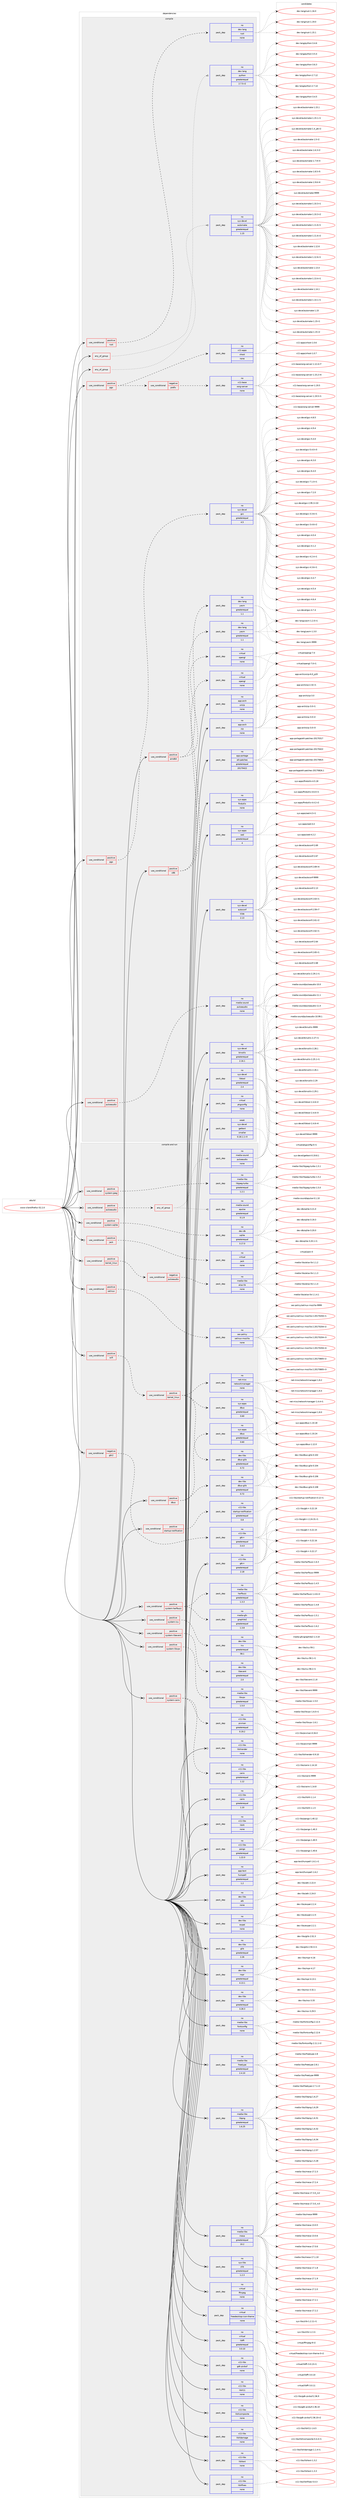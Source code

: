 digraph prolog {

# *************
# Graph options
# *************

newrank=true;
concentrate=true;
compound=true;
graph [rankdir=LR,fontname=Helvetica,fontsize=10,ranksep=1.5];#, ranksep=2.5, nodesep=0.2];
edge  [arrowhead=vee];
node  [fontname=Helvetica,fontsize=10];

# **********
# The ebuild
# **********

subgraph cluster_leftcol {
color=gray;
rank=same;
label=<<i>ebuild</i>>;
id [label="www-client/firefox-52.2.0", color=red, width=4, href="../www-client/firefox-52.2.0.svg"];
}

# ****************
# The dependencies
# ****************

subgraph cluster_midcol {
color=gray;
label=<<i>dependencies</i>>;
subgraph cluster_compile {
fillcolor="#eeeeee";
style=filled;
label=<<i>compile</i>>;
subgraph any8897 {
dependency503553 [label=<<TABLE BORDER="0" CELLBORDER="1" CELLSPACING="0" CELLPADDING="4"><TR><TD CELLPADDING="10">any_of_group</TD></TR></TABLE>>, shape=none, color=red];subgraph pack374408 {
dependency503554 [label=<<TABLE BORDER="0" CELLBORDER="1" CELLSPACING="0" CELLPADDING="4" WIDTH="220"><TR><TD ROWSPAN="6" CELLPADDING="30">pack_dep</TD></TR><TR><TD WIDTH="110">no</TD></TR><TR><TD>dev-lang</TD></TR><TR><TD>python</TD></TR><TR><TD>greaterequal</TD></TR><TR><TD>2.7.5-r2</TD></TR></TABLE>>, shape=none, color=blue];
}
dependency503553:e -> dependency503554:w [weight=20,style="dotted",arrowhead="oinv"];
}
id:e -> dependency503553:w [weight=20,style="solid",arrowhead="vee"];
subgraph any8898 {
dependency503555 [label=<<TABLE BORDER="0" CELLBORDER="1" CELLSPACING="0" CELLPADDING="4"><TR><TD CELLPADDING="10">any_of_group</TD></TR></TABLE>>, shape=none, color=red];subgraph pack374409 {
dependency503556 [label=<<TABLE BORDER="0" CELLBORDER="1" CELLSPACING="0" CELLPADDING="4" WIDTH="220"><TR><TD ROWSPAN="6" CELLPADDING="30">pack_dep</TD></TR><TR><TD WIDTH="110">no</TD></TR><TR><TD>sys-devel</TD></TR><TR><TD>automake</TD></TR><TR><TD>greaterequal</TD></TR><TR><TD>1.15</TD></TR></TABLE>>, shape=none, color=blue];
}
dependency503555:e -> dependency503556:w [weight=20,style="dotted",arrowhead="oinv"];
}
id:e -> dependency503555:w [weight=20,style="solid",arrowhead="vee"];
subgraph cond119916 {
dependency503557 [label=<<TABLE BORDER="0" CELLBORDER="1" CELLSPACING="0" CELLPADDING="4"><TR><TD ROWSPAN="3" CELLPADDING="10">use_conditional</TD></TR><TR><TD>positive</TD></TR><TR><TD>amd64</TD></TR></TABLE>>, shape=none, color=red];
subgraph pack374410 {
dependency503558 [label=<<TABLE BORDER="0" CELLBORDER="1" CELLSPACING="0" CELLPADDING="4" WIDTH="220"><TR><TD ROWSPAN="6" CELLPADDING="30">pack_dep</TD></TR><TR><TD WIDTH="110">no</TD></TR><TR><TD>dev-lang</TD></TR><TR><TD>yasm</TD></TR><TR><TD>greaterequal</TD></TR><TR><TD>1.1</TD></TR></TABLE>>, shape=none, color=blue];
}
dependency503557:e -> dependency503558:w [weight=20,style="dashed",arrowhead="vee"];
subgraph pack374411 {
dependency503559 [label=<<TABLE BORDER="0" CELLBORDER="1" CELLSPACING="0" CELLPADDING="4" WIDTH="220"><TR><TD ROWSPAN="6" CELLPADDING="30">pack_dep</TD></TR><TR><TD WIDTH="110">no</TD></TR><TR><TD>virtual</TD></TR><TR><TD>opengl</TD></TR><TR><TD>none</TD></TR><TR><TD></TD></TR></TABLE>>, shape=none, color=blue];
}
dependency503557:e -> dependency503559:w [weight=20,style="dashed",arrowhead="vee"];
}
id:e -> dependency503557:w [weight=20,style="solid",arrowhead="vee"];
subgraph cond119917 {
dependency503560 [label=<<TABLE BORDER="0" CELLBORDER="1" CELLSPACING="0" CELLPADDING="4"><TR><TD ROWSPAN="3" CELLPADDING="10">use_conditional</TD></TR><TR><TD>positive</TD></TR><TR><TD>pgo</TD></TR></TABLE>>, shape=none, color=red];
subgraph cond119918 {
dependency503561 [label=<<TABLE BORDER="0" CELLBORDER="1" CELLSPACING="0" CELLPADDING="4"><TR><TD ROWSPAN="3" CELLPADDING="10">use_conditional</TD></TR><TR><TD>negative</TD></TR><TR><TD>prefix</TD></TR></TABLE>>, shape=none, color=red];
subgraph pack374412 {
dependency503562 [label=<<TABLE BORDER="0" CELLBORDER="1" CELLSPACING="0" CELLPADDING="4" WIDTH="220"><TR><TD ROWSPAN="6" CELLPADDING="30">pack_dep</TD></TR><TR><TD WIDTH="110">no</TD></TR><TR><TD>x11-base</TD></TR><TR><TD>xorg-server</TD></TR><TR><TD>none</TD></TR><TR><TD></TD></TR></TABLE>>, shape=none, color=blue];
}
dependency503561:e -> dependency503562:w [weight=20,style="dashed",arrowhead="vee"];
}
dependency503560:e -> dependency503561:w [weight=20,style="dashed",arrowhead="vee"];
subgraph pack374413 {
dependency503563 [label=<<TABLE BORDER="0" CELLBORDER="1" CELLSPACING="0" CELLPADDING="4" WIDTH="220"><TR><TD ROWSPAN="6" CELLPADDING="30">pack_dep</TD></TR><TR><TD WIDTH="110">no</TD></TR><TR><TD>x11-apps</TD></TR><TR><TD>xhost</TD></TR><TR><TD>none</TD></TR><TR><TD></TD></TR></TABLE>>, shape=none, color=blue];
}
dependency503560:e -> dependency503563:w [weight=20,style="dashed",arrowhead="vee"];
}
id:e -> dependency503560:w [weight=20,style="solid",arrowhead="vee"];
subgraph cond119919 {
dependency503564 [label=<<TABLE BORDER="0" CELLBORDER="1" CELLSPACING="0" CELLPADDING="4"><TR><TD ROWSPAN="3" CELLPADDING="10">use_conditional</TD></TR><TR><TD>positive</TD></TR><TR><TD>pgo</TD></TR></TABLE>>, shape=none, color=red];
subgraph pack374414 {
dependency503565 [label=<<TABLE BORDER="0" CELLBORDER="1" CELLSPACING="0" CELLPADDING="4" WIDTH="220"><TR><TD ROWSPAN="6" CELLPADDING="30">pack_dep</TD></TR><TR><TD WIDTH="110">no</TD></TR><TR><TD>sys-devel</TD></TR><TR><TD>gcc</TD></TR><TR><TD>greaterequal</TD></TR><TR><TD>4.5</TD></TR></TABLE>>, shape=none, color=blue];
}
dependency503564:e -> dependency503565:w [weight=20,style="dashed",arrowhead="vee"];
}
id:e -> dependency503564:w [weight=20,style="solid",arrowhead="vee"];
subgraph cond119920 {
dependency503566 [label=<<TABLE BORDER="0" CELLBORDER="1" CELLSPACING="0" CELLPADDING="4"><TR><TD ROWSPAN="3" CELLPADDING="10">use_conditional</TD></TR><TR><TD>positive</TD></TR><TR><TD>pulseaudio</TD></TR></TABLE>>, shape=none, color=red];
subgraph pack374415 {
dependency503567 [label=<<TABLE BORDER="0" CELLBORDER="1" CELLSPACING="0" CELLPADDING="4" WIDTH="220"><TR><TD ROWSPAN="6" CELLPADDING="30">pack_dep</TD></TR><TR><TD WIDTH="110">no</TD></TR><TR><TD>media-sound</TD></TR><TR><TD>pulseaudio</TD></TR><TR><TD>none</TD></TR><TR><TD></TD></TR></TABLE>>, shape=none, color=blue];
}
dependency503566:e -> dependency503567:w [weight=20,style="dashed",arrowhead="vee"];
}
id:e -> dependency503566:w [weight=20,style="solid",arrowhead="vee"];
subgraph cond119921 {
dependency503568 [label=<<TABLE BORDER="0" CELLBORDER="1" CELLSPACING="0" CELLPADDING="4"><TR><TD ROWSPAN="3" CELLPADDING="10">use_conditional</TD></TR><TR><TD>positive</TD></TR><TR><TD>rust</TD></TR></TABLE>>, shape=none, color=red];
subgraph pack374416 {
dependency503569 [label=<<TABLE BORDER="0" CELLBORDER="1" CELLSPACING="0" CELLPADDING="4" WIDTH="220"><TR><TD ROWSPAN="6" CELLPADDING="30">pack_dep</TD></TR><TR><TD WIDTH="110">no</TD></TR><TR><TD>dev-lang</TD></TR><TR><TD>rust</TD></TR><TR><TD>none</TD></TR><TR><TD></TD></TR></TABLE>>, shape=none, color=blue];
}
dependency503568:e -> dependency503569:w [weight=20,style="dashed",arrowhead="vee"];
}
id:e -> dependency503568:w [weight=20,style="solid",arrowhead="vee"];
subgraph cond119922 {
dependency503570 [label=<<TABLE BORDER="0" CELLBORDER="1" CELLSPACING="0" CELLPADDING="4"><TR><TD ROWSPAN="3" CELLPADDING="10">use_conditional</TD></TR><TR><TD>positive</TD></TR><TR><TD>x86</TD></TR></TABLE>>, shape=none, color=red];
subgraph pack374417 {
dependency503571 [label=<<TABLE BORDER="0" CELLBORDER="1" CELLSPACING="0" CELLPADDING="4" WIDTH="220"><TR><TD ROWSPAN="6" CELLPADDING="30">pack_dep</TD></TR><TR><TD WIDTH="110">no</TD></TR><TR><TD>dev-lang</TD></TR><TR><TD>yasm</TD></TR><TR><TD>greaterequal</TD></TR><TR><TD>1.1</TD></TR></TABLE>>, shape=none, color=blue];
}
dependency503570:e -> dependency503571:w [weight=20,style="dashed",arrowhead="vee"];
subgraph pack374418 {
dependency503572 [label=<<TABLE BORDER="0" CELLBORDER="1" CELLSPACING="0" CELLPADDING="4" WIDTH="220"><TR><TD ROWSPAN="6" CELLPADDING="30">pack_dep</TD></TR><TR><TD WIDTH="110">no</TD></TR><TR><TD>virtual</TD></TR><TR><TD>opengl</TD></TR><TR><TD>none</TD></TR><TR><TD></TD></TR></TABLE>>, shape=none, color=blue];
}
dependency503570:e -> dependency503572:w [weight=20,style="dashed",arrowhead="vee"];
}
id:e -> dependency503570:w [weight=20,style="solid",arrowhead="vee"];
subgraph pack374419 {
dependency503573 [label=<<TABLE BORDER="0" CELLBORDER="1" CELLSPACING="0" CELLPADDING="4" WIDTH="220"><TR><TD ROWSPAN="6" CELLPADDING="30">pack_dep</TD></TR><TR><TD WIDTH="110">no</TD></TR><TR><TD>app-arch</TD></TR><TR><TD>unzip</TD></TR><TR><TD>none</TD></TR><TR><TD></TD></TR></TABLE>>, shape=none, color=blue];
}
id:e -> dependency503573:w [weight=20,style="solid",arrowhead="vee"];
subgraph pack374420 {
dependency503574 [label=<<TABLE BORDER="0" CELLBORDER="1" CELLSPACING="0" CELLPADDING="4" WIDTH="220"><TR><TD ROWSPAN="6" CELLPADDING="30">pack_dep</TD></TR><TR><TD WIDTH="110">no</TD></TR><TR><TD>app-arch</TD></TR><TR><TD>zip</TD></TR><TR><TD>none</TD></TR><TR><TD></TD></TR></TABLE>>, shape=none, color=blue];
}
id:e -> dependency503574:w [weight=20,style="solid",arrowhead="vee"];
subgraph pack374421 {
dependency503575 [label=<<TABLE BORDER="0" CELLBORDER="1" CELLSPACING="0" CELLPADDING="4" WIDTH="220"><TR><TD ROWSPAN="6" CELLPADDING="30">pack_dep</TD></TR><TR><TD WIDTH="110">no</TD></TR><TR><TD>app-portage</TD></TR><TR><TD>elt-patches</TD></TR><TR><TD>greaterequal</TD></TR><TR><TD>20170422</TD></TR></TABLE>>, shape=none, color=blue];
}
id:e -> dependency503575:w [weight=20,style="solid",arrowhead="vee"];
subgraph pack374422 {
dependency503576 [label=<<TABLE BORDER="0" CELLBORDER="1" CELLSPACING="0" CELLPADDING="4" WIDTH="220"><TR><TD ROWSPAN="6" CELLPADDING="30">pack_dep</TD></TR><TR><TD WIDTH="110">no</TD></TR><TR><TD>sys-apps</TD></TR><TR><TD>findutils</TD></TR><TR><TD>none</TD></TR><TR><TD></TD></TR></TABLE>>, shape=none, color=blue];
}
id:e -> dependency503576:w [weight=20,style="solid",arrowhead="vee"];
subgraph pack374423 {
dependency503577 [label=<<TABLE BORDER="0" CELLBORDER="1" CELLSPACING="0" CELLPADDING="4" WIDTH="220"><TR><TD ROWSPAN="6" CELLPADDING="30">pack_dep</TD></TR><TR><TD WIDTH="110">no</TD></TR><TR><TD>sys-apps</TD></TR><TR><TD>sed</TD></TR><TR><TD>greaterequal</TD></TR><TR><TD>4</TD></TR></TABLE>>, shape=none, color=blue];
}
id:e -> dependency503577:w [weight=20,style="solid",arrowhead="vee"];
subgraph pack374424 {
dependency503578 [label=<<TABLE BORDER="0" CELLBORDER="1" CELLSPACING="0" CELLPADDING="4" WIDTH="220"><TR><TD ROWSPAN="6" CELLPADDING="30">pack_dep</TD></TR><TR><TD WIDTH="110">no</TD></TR><TR><TD>sys-devel</TD></TR><TR><TD>autoconf</TD></TR><TR><TD>tilde</TD></TR><TR><TD>2.13</TD></TR></TABLE>>, shape=none, color=blue];
}
id:e -> dependency503578:w [weight=20,style="solid",arrowhead="vee"];
subgraph pack374425 {
dependency503579 [label=<<TABLE BORDER="0" CELLBORDER="1" CELLSPACING="0" CELLPADDING="4" WIDTH="220"><TR><TD ROWSPAN="6" CELLPADDING="30">pack_dep</TD></TR><TR><TD WIDTH="110">no</TD></TR><TR><TD>sys-devel</TD></TR><TR><TD>binutils</TD></TR><TR><TD>greaterequal</TD></TR><TR><TD>2.16.1</TD></TR></TABLE>>, shape=none, color=blue];
}
id:e -> dependency503579:w [weight=20,style="solid",arrowhead="vee"];
subgraph pack374426 {
dependency503580 [label=<<TABLE BORDER="0" CELLBORDER="1" CELLSPACING="0" CELLPADDING="4" WIDTH="220"><TR><TD ROWSPAN="6" CELLPADDING="30">pack_dep</TD></TR><TR><TD WIDTH="110">no</TD></TR><TR><TD>sys-devel</TD></TR><TR><TD>libtool</TD></TR><TR><TD>greaterequal</TD></TR><TR><TD>2.4</TD></TR></TABLE>>, shape=none, color=blue];
}
id:e -> dependency503580:w [weight=20,style="solid",arrowhead="vee"];
subgraph pack374427 {
dependency503581 [label=<<TABLE BORDER="0" CELLBORDER="1" CELLSPACING="0" CELLPADDING="4" WIDTH="220"><TR><TD ROWSPAN="6" CELLPADDING="30">pack_dep</TD></TR><TR><TD WIDTH="110">no</TD></TR><TR><TD>virtual</TD></TR><TR><TD>pkgconfig</TD></TR><TR><TD>none</TD></TR><TR><TD></TD></TR></TABLE>>, shape=none, color=blue];
}
id:e -> dependency503581:w [weight=20,style="solid",arrowhead="vee"];
subgraph pack374428 {
dependency503582 [label=<<TABLE BORDER="0" CELLBORDER="1" CELLSPACING="0" CELLPADDING="4" WIDTH="220"><TR><TD ROWSPAN="6" CELLPADDING="30">pack_dep</TD></TR><TR><TD WIDTH="110">weak</TD></TR><TR><TD>sys-devel</TD></TR><TR><TD>gettext</TD></TR><TR><TD>smaller</TD></TR><TR><TD>0.18.1.1-r3</TD></TR></TABLE>>, shape=none, color=blue];
}
id:e -> dependency503582:w [weight=20,style="solid",arrowhead="vee"];
}
subgraph cluster_compileandrun {
fillcolor="#eeeeee";
style=filled;
label=<<i>compile and run</i>>;
subgraph cond119923 {
dependency503583 [label=<<TABLE BORDER="0" CELLBORDER="1" CELLSPACING="0" CELLPADDING="4"><TR><TD ROWSPAN="3" CELLPADDING="10">use_conditional</TD></TR><TR><TD>negative</TD></TR><TR><TD>gtk2</TD></TR></TABLE>>, shape=none, color=red];
subgraph pack374429 {
dependency503584 [label=<<TABLE BORDER="0" CELLBORDER="1" CELLSPACING="0" CELLPADDING="4" WIDTH="220"><TR><TD ROWSPAN="6" CELLPADDING="30">pack_dep</TD></TR><TR><TD WIDTH="110">no</TD></TR><TR><TD>x11-libs</TD></TR><TR><TD>gtk+</TD></TR><TR><TD>greaterequal</TD></TR><TR><TD>3.4.0</TD></TR></TABLE>>, shape=none, color=blue];
}
dependency503583:e -> dependency503584:w [weight=20,style="dashed",arrowhead="vee"];
}
id:e -> dependency503583:w [weight=20,style="solid",arrowhead="odotvee"];
subgraph cond119924 {
dependency503585 [label=<<TABLE BORDER="0" CELLBORDER="1" CELLSPACING="0" CELLPADDING="4"><TR><TD ROWSPAN="3" CELLPADDING="10">use_conditional</TD></TR><TR><TD>positive</TD></TR><TR><TD>dbus</TD></TR></TABLE>>, shape=none, color=red];
subgraph pack374430 {
dependency503586 [label=<<TABLE BORDER="0" CELLBORDER="1" CELLSPACING="0" CELLPADDING="4" WIDTH="220"><TR><TD ROWSPAN="6" CELLPADDING="30">pack_dep</TD></TR><TR><TD WIDTH="110">no</TD></TR><TR><TD>sys-apps</TD></TR><TR><TD>dbus</TD></TR><TR><TD>greaterequal</TD></TR><TR><TD>0.60</TD></TR></TABLE>>, shape=none, color=blue];
}
dependency503585:e -> dependency503586:w [weight=20,style="dashed",arrowhead="vee"];
subgraph pack374431 {
dependency503587 [label=<<TABLE BORDER="0" CELLBORDER="1" CELLSPACING="0" CELLPADDING="4" WIDTH="220"><TR><TD ROWSPAN="6" CELLPADDING="30">pack_dep</TD></TR><TR><TD WIDTH="110">no</TD></TR><TR><TD>dev-libs</TD></TR><TR><TD>dbus-glib</TD></TR><TR><TD>greaterequal</TD></TR><TR><TD>0.72</TD></TR></TABLE>>, shape=none, color=blue];
}
dependency503585:e -> dependency503587:w [weight=20,style="dashed",arrowhead="vee"];
}
id:e -> dependency503585:w [weight=20,style="solid",arrowhead="odotvee"];
subgraph cond119925 {
dependency503588 [label=<<TABLE BORDER="0" CELLBORDER="1" CELLSPACING="0" CELLPADDING="4"><TR><TD ROWSPAN="3" CELLPADDING="10">use_conditional</TD></TR><TR><TD>positive</TD></TR><TR><TD>jack</TD></TR></TABLE>>, shape=none, color=red];
subgraph pack374432 {
dependency503589 [label=<<TABLE BORDER="0" CELLBORDER="1" CELLSPACING="0" CELLPADDING="4" WIDTH="220"><TR><TD ROWSPAN="6" CELLPADDING="30">pack_dep</TD></TR><TR><TD WIDTH="110">no</TD></TR><TR><TD>virtual</TD></TR><TR><TD>jack</TD></TR><TR><TD>none</TD></TR><TR><TD></TD></TR></TABLE>>, shape=none, color=blue];
}
dependency503588:e -> dependency503589:w [weight=20,style="dashed",arrowhead="vee"];
}
id:e -> dependency503588:w [weight=20,style="solid",arrowhead="odotvee"];
subgraph cond119926 {
dependency503590 [label=<<TABLE BORDER="0" CELLBORDER="1" CELLSPACING="0" CELLPADDING="4"><TR><TD ROWSPAN="3" CELLPADDING="10">use_conditional</TD></TR><TR><TD>positive</TD></TR><TR><TD>kernel_linux</TD></TR></TABLE>>, shape=none, color=red];
subgraph cond119927 {
dependency503591 [label=<<TABLE BORDER="0" CELLBORDER="1" CELLSPACING="0" CELLPADDING="4"><TR><TD ROWSPAN="3" CELLPADDING="10">use_conditional</TD></TR><TR><TD>negative</TD></TR><TR><TD>pulseaudio</TD></TR></TABLE>>, shape=none, color=red];
subgraph pack374433 {
dependency503592 [label=<<TABLE BORDER="0" CELLBORDER="1" CELLSPACING="0" CELLPADDING="4" WIDTH="220"><TR><TD ROWSPAN="6" CELLPADDING="30">pack_dep</TD></TR><TR><TD WIDTH="110">no</TD></TR><TR><TD>media-libs</TD></TR><TR><TD>alsa-lib</TD></TR><TR><TD>none</TD></TR><TR><TD></TD></TR></TABLE>>, shape=none, color=blue];
}
dependency503591:e -> dependency503592:w [weight=20,style="dashed",arrowhead="vee"];
}
dependency503590:e -> dependency503591:w [weight=20,style="dashed",arrowhead="vee"];
}
id:e -> dependency503590:w [weight=20,style="solid",arrowhead="odotvee"];
subgraph cond119928 {
dependency503593 [label=<<TABLE BORDER="0" CELLBORDER="1" CELLSPACING="0" CELLPADDING="4"><TR><TD ROWSPAN="3" CELLPADDING="10">use_conditional</TD></TR><TR><TD>positive</TD></TR><TR><TD>pulseaudio</TD></TR></TABLE>>, shape=none, color=red];
subgraph any8899 {
dependency503594 [label=<<TABLE BORDER="0" CELLBORDER="1" CELLSPACING="0" CELLPADDING="4"><TR><TD CELLPADDING="10">any_of_group</TD></TR></TABLE>>, shape=none, color=red];subgraph pack374434 {
dependency503595 [label=<<TABLE BORDER="0" CELLBORDER="1" CELLSPACING="0" CELLPADDING="4" WIDTH="220"><TR><TD ROWSPAN="6" CELLPADDING="30">pack_dep</TD></TR><TR><TD WIDTH="110">no</TD></TR><TR><TD>media-sound</TD></TR><TR><TD>pulseaudio</TD></TR><TR><TD>none</TD></TR><TR><TD></TD></TR></TABLE>>, shape=none, color=blue];
}
dependency503594:e -> dependency503595:w [weight=20,style="dotted",arrowhead="oinv"];
subgraph pack374435 {
dependency503596 [label=<<TABLE BORDER="0" CELLBORDER="1" CELLSPACING="0" CELLPADDING="4" WIDTH="220"><TR><TD ROWSPAN="6" CELLPADDING="30">pack_dep</TD></TR><TR><TD WIDTH="110">no</TD></TR><TR><TD>media-sound</TD></TR><TR><TD>apulse</TD></TR><TR><TD>greaterequal</TD></TR><TR><TD>0.1.9</TD></TR></TABLE>>, shape=none, color=blue];
}
dependency503594:e -> dependency503596:w [weight=20,style="dotted",arrowhead="oinv"];
}
dependency503593:e -> dependency503594:w [weight=20,style="dashed",arrowhead="vee"];
}
id:e -> dependency503593:w [weight=20,style="solid",arrowhead="odotvee"];
subgraph cond119929 {
dependency503597 [label=<<TABLE BORDER="0" CELLBORDER="1" CELLSPACING="0" CELLPADDING="4"><TR><TD ROWSPAN="3" CELLPADDING="10">use_conditional</TD></TR><TR><TD>positive</TD></TR><TR><TD>selinux</TD></TR></TABLE>>, shape=none, color=red];
subgraph pack374436 {
dependency503598 [label=<<TABLE BORDER="0" CELLBORDER="1" CELLSPACING="0" CELLPADDING="4" WIDTH="220"><TR><TD ROWSPAN="6" CELLPADDING="30">pack_dep</TD></TR><TR><TD WIDTH="110">no</TD></TR><TR><TD>sec-policy</TD></TR><TR><TD>selinux-mozilla</TD></TR><TR><TD>none</TD></TR><TR><TD></TD></TR></TABLE>>, shape=none, color=blue];
}
dependency503597:e -> dependency503598:w [weight=20,style="dashed",arrowhead="vee"];
}
id:e -> dependency503597:w [weight=20,style="solid",arrowhead="odotvee"];
subgraph cond119930 {
dependency503599 [label=<<TABLE BORDER="0" CELLBORDER="1" CELLSPACING="0" CELLPADDING="4"><TR><TD ROWSPAN="3" CELLPADDING="10">use_conditional</TD></TR><TR><TD>positive</TD></TR><TR><TD>startup-notification</TD></TR></TABLE>>, shape=none, color=red];
subgraph pack374437 {
dependency503600 [label=<<TABLE BORDER="0" CELLBORDER="1" CELLSPACING="0" CELLPADDING="4" WIDTH="220"><TR><TD ROWSPAN="6" CELLPADDING="30">pack_dep</TD></TR><TR><TD WIDTH="110">no</TD></TR><TR><TD>x11-libs</TD></TR><TR><TD>startup-notification</TD></TR><TR><TD>greaterequal</TD></TR><TR><TD>0.8</TD></TR></TABLE>>, shape=none, color=blue];
}
dependency503599:e -> dependency503600:w [weight=20,style="dashed",arrowhead="vee"];
}
id:e -> dependency503599:w [weight=20,style="solid",arrowhead="odotvee"];
subgraph cond119931 {
dependency503601 [label=<<TABLE BORDER="0" CELLBORDER="1" CELLSPACING="0" CELLPADDING="4"><TR><TD ROWSPAN="3" CELLPADDING="10">use_conditional</TD></TR><TR><TD>positive</TD></TR><TR><TD>system-cairo</TD></TR></TABLE>>, shape=none, color=red];
subgraph pack374438 {
dependency503602 [label=<<TABLE BORDER="0" CELLBORDER="1" CELLSPACING="0" CELLPADDING="4" WIDTH="220"><TR><TD ROWSPAN="6" CELLPADDING="30">pack_dep</TD></TR><TR><TD WIDTH="110">no</TD></TR><TR><TD>x11-libs</TD></TR><TR><TD>cairo</TD></TR><TR><TD>greaterequal</TD></TR><TR><TD>1.12</TD></TR></TABLE>>, shape=none, color=blue];
}
dependency503601:e -> dependency503602:w [weight=20,style="dashed",arrowhead="vee"];
subgraph pack374439 {
dependency503603 [label=<<TABLE BORDER="0" CELLBORDER="1" CELLSPACING="0" CELLPADDING="4" WIDTH="220"><TR><TD ROWSPAN="6" CELLPADDING="30">pack_dep</TD></TR><TR><TD WIDTH="110">no</TD></TR><TR><TD>x11-libs</TD></TR><TR><TD>pixman</TD></TR><TR><TD>greaterequal</TD></TR><TR><TD>0.19.2</TD></TR></TABLE>>, shape=none, color=blue];
}
dependency503601:e -> dependency503603:w [weight=20,style="dashed",arrowhead="vee"];
}
id:e -> dependency503601:w [weight=20,style="solid",arrowhead="odotvee"];
subgraph cond119932 {
dependency503604 [label=<<TABLE BORDER="0" CELLBORDER="1" CELLSPACING="0" CELLPADDING="4"><TR><TD ROWSPAN="3" CELLPADDING="10">use_conditional</TD></TR><TR><TD>positive</TD></TR><TR><TD>system-harfbuzz</TD></TR></TABLE>>, shape=none, color=red];
subgraph pack374440 {
dependency503605 [label=<<TABLE BORDER="0" CELLBORDER="1" CELLSPACING="0" CELLPADDING="4" WIDTH="220"><TR><TD ROWSPAN="6" CELLPADDING="30">pack_dep</TD></TR><TR><TD WIDTH="110">no</TD></TR><TR><TD>media-libs</TD></TR><TR><TD>harfbuzz</TD></TR><TR><TD>greaterequal</TD></TR><TR><TD>1.3.3</TD></TR></TABLE>>, shape=none, color=blue];
}
dependency503604:e -> dependency503605:w [weight=20,style="dashed",arrowhead="vee"];
subgraph pack374441 {
dependency503606 [label=<<TABLE BORDER="0" CELLBORDER="1" CELLSPACING="0" CELLPADDING="4" WIDTH="220"><TR><TD ROWSPAN="6" CELLPADDING="30">pack_dep</TD></TR><TR><TD WIDTH="110">no</TD></TR><TR><TD>media-gfx</TD></TR><TR><TD>graphite2</TD></TR><TR><TD>greaterequal</TD></TR><TR><TD>1.3.8</TD></TR></TABLE>>, shape=none, color=blue];
}
dependency503604:e -> dependency503606:w [weight=20,style="dashed",arrowhead="vee"];
}
id:e -> dependency503604:w [weight=20,style="solid",arrowhead="odotvee"];
subgraph cond119933 {
dependency503607 [label=<<TABLE BORDER="0" CELLBORDER="1" CELLSPACING="0" CELLPADDING="4"><TR><TD ROWSPAN="3" CELLPADDING="10">use_conditional</TD></TR><TR><TD>positive</TD></TR><TR><TD>system-icu</TD></TR></TABLE>>, shape=none, color=red];
subgraph pack374442 {
dependency503608 [label=<<TABLE BORDER="0" CELLBORDER="1" CELLSPACING="0" CELLPADDING="4" WIDTH="220"><TR><TD ROWSPAN="6" CELLPADDING="30">pack_dep</TD></TR><TR><TD WIDTH="110">no</TD></TR><TR><TD>dev-libs</TD></TR><TR><TD>icu</TD></TR><TR><TD>greaterequal</TD></TR><TR><TD>58.1</TD></TR></TABLE>>, shape=none, color=blue];
}
dependency503607:e -> dependency503608:w [weight=20,style="dashed",arrowhead="vee"];
}
id:e -> dependency503607:w [weight=20,style="solid",arrowhead="odotvee"];
subgraph cond119934 {
dependency503609 [label=<<TABLE BORDER="0" CELLBORDER="1" CELLSPACING="0" CELLPADDING="4"><TR><TD ROWSPAN="3" CELLPADDING="10">use_conditional</TD></TR><TR><TD>positive</TD></TR><TR><TD>system-jpeg</TD></TR></TABLE>>, shape=none, color=red];
subgraph pack374443 {
dependency503610 [label=<<TABLE BORDER="0" CELLBORDER="1" CELLSPACING="0" CELLPADDING="4" WIDTH="220"><TR><TD ROWSPAN="6" CELLPADDING="30">pack_dep</TD></TR><TR><TD WIDTH="110">no</TD></TR><TR><TD>media-libs</TD></TR><TR><TD>libjpeg-turbo</TD></TR><TR><TD>greaterequal</TD></TR><TR><TD>1.2.1</TD></TR></TABLE>>, shape=none, color=blue];
}
dependency503609:e -> dependency503610:w [weight=20,style="dashed",arrowhead="vee"];
}
id:e -> dependency503609:w [weight=20,style="solid",arrowhead="odotvee"];
subgraph cond119935 {
dependency503611 [label=<<TABLE BORDER="0" CELLBORDER="1" CELLSPACING="0" CELLPADDING="4"><TR><TD ROWSPAN="3" CELLPADDING="10">use_conditional</TD></TR><TR><TD>positive</TD></TR><TR><TD>system-libevent</TD></TR></TABLE>>, shape=none, color=red];
subgraph pack374444 {
dependency503612 [label=<<TABLE BORDER="0" CELLBORDER="1" CELLSPACING="0" CELLPADDING="4" WIDTH="220"><TR><TD ROWSPAN="6" CELLPADDING="30">pack_dep</TD></TR><TR><TD WIDTH="110">no</TD></TR><TR><TD>dev-libs</TD></TR><TR><TD>libevent</TD></TR><TR><TD>greaterequal</TD></TR><TR><TD>2.0</TD></TR></TABLE>>, shape=none, color=blue];
}
dependency503611:e -> dependency503612:w [weight=20,style="dashed",arrowhead="vee"];
}
id:e -> dependency503611:w [weight=20,style="solid",arrowhead="odotvee"];
subgraph cond119936 {
dependency503613 [label=<<TABLE BORDER="0" CELLBORDER="1" CELLSPACING="0" CELLPADDING="4"><TR><TD ROWSPAN="3" CELLPADDING="10">use_conditional</TD></TR><TR><TD>positive</TD></TR><TR><TD>system-libvpx</TD></TR></TABLE>>, shape=none, color=red];
subgraph pack374445 {
dependency503614 [label=<<TABLE BORDER="0" CELLBORDER="1" CELLSPACING="0" CELLPADDING="4" WIDTH="220"><TR><TD ROWSPAN="6" CELLPADDING="30">pack_dep</TD></TR><TR><TD WIDTH="110">no</TD></TR><TR><TD>media-libs</TD></TR><TR><TD>libvpx</TD></TR><TR><TD>greaterequal</TD></TR><TR><TD>1.5.0</TD></TR></TABLE>>, shape=none, color=blue];
}
dependency503613:e -> dependency503614:w [weight=20,style="dashed",arrowhead="vee"];
}
id:e -> dependency503613:w [weight=20,style="solid",arrowhead="odotvee"];
subgraph cond119937 {
dependency503615 [label=<<TABLE BORDER="0" CELLBORDER="1" CELLSPACING="0" CELLPADDING="4"><TR><TD ROWSPAN="3" CELLPADDING="10">use_conditional</TD></TR><TR><TD>positive</TD></TR><TR><TD>system-sqlite</TD></TR></TABLE>>, shape=none, color=red];
subgraph pack374446 {
dependency503616 [label=<<TABLE BORDER="0" CELLBORDER="1" CELLSPACING="0" CELLPADDING="4" WIDTH="220"><TR><TD ROWSPAN="6" CELLPADDING="30">pack_dep</TD></TR><TR><TD WIDTH="110">no</TD></TR><TR><TD>dev-db</TD></TR><TR><TD>sqlite</TD></TR><TR><TD>greaterequal</TD></TR><TR><TD>3.17.0</TD></TR></TABLE>>, shape=none, color=blue];
}
dependency503615:e -> dependency503616:w [weight=20,style="dashed",arrowhead="vee"];
}
id:e -> dependency503615:w [weight=20,style="solid",arrowhead="odotvee"];
subgraph cond119938 {
dependency503617 [label=<<TABLE BORDER="0" CELLBORDER="1" CELLSPACING="0" CELLPADDING="4"><TR><TD ROWSPAN="3" CELLPADDING="10">use_conditional</TD></TR><TR><TD>positive</TD></TR><TR><TD>wifi</TD></TR></TABLE>>, shape=none, color=red];
subgraph cond119939 {
dependency503618 [label=<<TABLE BORDER="0" CELLBORDER="1" CELLSPACING="0" CELLPADDING="4"><TR><TD ROWSPAN="3" CELLPADDING="10">use_conditional</TD></TR><TR><TD>positive</TD></TR><TR><TD>kernel_linux</TD></TR></TABLE>>, shape=none, color=red];
subgraph pack374447 {
dependency503619 [label=<<TABLE BORDER="0" CELLBORDER="1" CELLSPACING="0" CELLPADDING="4" WIDTH="220"><TR><TD ROWSPAN="6" CELLPADDING="30">pack_dep</TD></TR><TR><TD WIDTH="110">no</TD></TR><TR><TD>sys-apps</TD></TR><TR><TD>dbus</TD></TR><TR><TD>greaterequal</TD></TR><TR><TD>0.60</TD></TR></TABLE>>, shape=none, color=blue];
}
dependency503618:e -> dependency503619:w [weight=20,style="dashed",arrowhead="vee"];
subgraph pack374448 {
dependency503620 [label=<<TABLE BORDER="0" CELLBORDER="1" CELLSPACING="0" CELLPADDING="4" WIDTH="220"><TR><TD ROWSPAN="6" CELLPADDING="30">pack_dep</TD></TR><TR><TD WIDTH="110">no</TD></TR><TR><TD>dev-libs</TD></TR><TR><TD>dbus-glib</TD></TR><TR><TD>greaterequal</TD></TR><TR><TD>0.72</TD></TR></TABLE>>, shape=none, color=blue];
}
dependency503618:e -> dependency503620:w [weight=20,style="dashed",arrowhead="vee"];
subgraph pack374449 {
dependency503621 [label=<<TABLE BORDER="0" CELLBORDER="1" CELLSPACING="0" CELLPADDING="4" WIDTH="220"><TR><TD ROWSPAN="6" CELLPADDING="30">pack_dep</TD></TR><TR><TD WIDTH="110">no</TD></TR><TR><TD>net-misc</TD></TR><TR><TD>networkmanager</TD></TR><TR><TD>none</TD></TR><TR><TD></TD></TR></TABLE>>, shape=none, color=blue];
}
dependency503618:e -> dependency503621:w [weight=20,style="dashed",arrowhead="vee"];
}
dependency503617:e -> dependency503618:w [weight=20,style="dashed",arrowhead="vee"];
}
id:e -> dependency503617:w [weight=20,style="solid",arrowhead="odotvee"];
subgraph pack374450 {
dependency503622 [label=<<TABLE BORDER="0" CELLBORDER="1" CELLSPACING="0" CELLPADDING="4" WIDTH="220"><TR><TD ROWSPAN="6" CELLPADDING="30">pack_dep</TD></TR><TR><TD WIDTH="110">no</TD></TR><TR><TD>app-text</TD></TR><TR><TD>hunspell</TD></TR><TR><TD>greaterequal</TD></TR><TR><TD>1.2</TD></TR></TABLE>>, shape=none, color=blue];
}
id:e -> dependency503622:w [weight=20,style="solid",arrowhead="odotvee"];
subgraph pack374451 {
dependency503623 [label=<<TABLE BORDER="0" CELLBORDER="1" CELLSPACING="0" CELLPADDING="4" WIDTH="220"><TR><TD ROWSPAN="6" CELLPADDING="30">pack_dep</TD></TR><TR><TD WIDTH="110">no</TD></TR><TR><TD>dev-libs</TD></TR><TR><TD>atk</TD></TR><TR><TD>none</TD></TR><TR><TD></TD></TR></TABLE>>, shape=none, color=blue];
}
id:e -> dependency503623:w [weight=20,style="solid",arrowhead="odotvee"];
subgraph pack374452 {
dependency503624 [label=<<TABLE BORDER="0" CELLBORDER="1" CELLSPACING="0" CELLPADDING="4" WIDTH="220"><TR><TD ROWSPAN="6" CELLPADDING="30">pack_dep</TD></TR><TR><TD WIDTH="110">no</TD></TR><TR><TD>dev-libs</TD></TR><TR><TD>expat</TD></TR><TR><TD>none</TD></TR><TR><TD></TD></TR></TABLE>>, shape=none, color=blue];
}
id:e -> dependency503624:w [weight=20,style="solid",arrowhead="odotvee"];
subgraph pack374453 {
dependency503625 [label=<<TABLE BORDER="0" CELLBORDER="1" CELLSPACING="0" CELLPADDING="4" WIDTH="220"><TR><TD ROWSPAN="6" CELLPADDING="30">pack_dep</TD></TR><TR><TD WIDTH="110">no</TD></TR><TR><TD>dev-libs</TD></TR><TR><TD>glib</TD></TR><TR><TD>greaterequal</TD></TR><TR><TD>2.26</TD></TR></TABLE>>, shape=none, color=blue];
}
id:e -> dependency503625:w [weight=20,style="solid",arrowhead="odotvee"];
subgraph pack374454 {
dependency503626 [label=<<TABLE BORDER="0" CELLBORDER="1" CELLSPACING="0" CELLPADDING="4" WIDTH="220"><TR><TD ROWSPAN="6" CELLPADDING="30">pack_dep</TD></TR><TR><TD WIDTH="110">no</TD></TR><TR><TD>dev-libs</TD></TR><TR><TD>nspr</TD></TR><TR><TD>greaterequal</TD></TR><TR><TD>4.13.1</TD></TR></TABLE>>, shape=none, color=blue];
}
id:e -> dependency503626:w [weight=20,style="solid",arrowhead="odotvee"];
subgraph pack374455 {
dependency503627 [label=<<TABLE BORDER="0" CELLBORDER="1" CELLSPACING="0" CELLPADDING="4" WIDTH="220"><TR><TD ROWSPAN="6" CELLPADDING="30">pack_dep</TD></TR><TR><TD WIDTH="110">no</TD></TR><TR><TD>dev-libs</TD></TR><TR><TD>nss</TD></TR><TR><TD>greaterequal</TD></TR><TR><TD>3.28.3</TD></TR></TABLE>>, shape=none, color=blue];
}
id:e -> dependency503627:w [weight=20,style="solid",arrowhead="odotvee"];
subgraph pack374456 {
dependency503628 [label=<<TABLE BORDER="0" CELLBORDER="1" CELLSPACING="0" CELLPADDING="4" WIDTH="220"><TR><TD ROWSPAN="6" CELLPADDING="30">pack_dep</TD></TR><TR><TD WIDTH="110">no</TD></TR><TR><TD>media-libs</TD></TR><TR><TD>fontconfig</TD></TR><TR><TD>none</TD></TR><TR><TD></TD></TR></TABLE>>, shape=none, color=blue];
}
id:e -> dependency503628:w [weight=20,style="solid",arrowhead="odotvee"];
subgraph pack374457 {
dependency503629 [label=<<TABLE BORDER="0" CELLBORDER="1" CELLSPACING="0" CELLPADDING="4" WIDTH="220"><TR><TD ROWSPAN="6" CELLPADDING="30">pack_dep</TD></TR><TR><TD WIDTH="110">no</TD></TR><TR><TD>media-libs</TD></TR><TR><TD>freetype</TD></TR><TR><TD>greaterequal</TD></TR><TR><TD>2.4.10</TD></TR></TABLE>>, shape=none, color=blue];
}
id:e -> dependency503629:w [weight=20,style="solid",arrowhead="odotvee"];
subgraph pack374458 {
dependency503630 [label=<<TABLE BORDER="0" CELLBORDER="1" CELLSPACING="0" CELLPADDING="4" WIDTH="220"><TR><TD ROWSPAN="6" CELLPADDING="30">pack_dep</TD></TR><TR><TD WIDTH="110">no</TD></TR><TR><TD>media-libs</TD></TR><TR><TD>libpng</TD></TR><TR><TD>greaterequal</TD></TR><TR><TD>1.6.25</TD></TR></TABLE>>, shape=none, color=blue];
}
id:e -> dependency503630:w [weight=20,style="solid",arrowhead="odotvee"];
subgraph pack374459 {
dependency503631 [label=<<TABLE BORDER="0" CELLBORDER="1" CELLSPACING="0" CELLPADDING="4" WIDTH="220"><TR><TD ROWSPAN="6" CELLPADDING="30">pack_dep</TD></TR><TR><TD WIDTH="110">no</TD></TR><TR><TD>media-libs</TD></TR><TR><TD>mesa</TD></TR><TR><TD>greaterequal</TD></TR><TR><TD>10.2</TD></TR></TABLE>>, shape=none, color=blue];
}
id:e -> dependency503631:w [weight=20,style="solid",arrowhead="odotvee"];
subgraph pack374460 {
dependency503632 [label=<<TABLE BORDER="0" CELLBORDER="1" CELLSPACING="0" CELLPADDING="4" WIDTH="220"><TR><TD ROWSPAN="6" CELLPADDING="30">pack_dep</TD></TR><TR><TD WIDTH="110">no</TD></TR><TR><TD>sys-libs</TD></TR><TR><TD>zlib</TD></TR><TR><TD>greaterequal</TD></TR><TR><TD>1.2.3</TD></TR></TABLE>>, shape=none, color=blue];
}
id:e -> dependency503632:w [weight=20,style="solid",arrowhead="odotvee"];
subgraph pack374461 {
dependency503633 [label=<<TABLE BORDER="0" CELLBORDER="1" CELLSPACING="0" CELLPADDING="4" WIDTH="220"><TR><TD ROWSPAN="6" CELLPADDING="30">pack_dep</TD></TR><TR><TD WIDTH="110">no</TD></TR><TR><TD>virtual</TD></TR><TR><TD>ffmpeg</TD></TR><TR><TD>none</TD></TR><TR><TD></TD></TR></TABLE>>, shape=none, color=blue];
}
id:e -> dependency503633:w [weight=20,style="solid",arrowhead="odotvee"];
subgraph pack374462 {
dependency503634 [label=<<TABLE BORDER="0" CELLBORDER="1" CELLSPACING="0" CELLPADDING="4" WIDTH="220"><TR><TD ROWSPAN="6" CELLPADDING="30">pack_dep</TD></TR><TR><TD WIDTH="110">no</TD></TR><TR><TD>virtual</TD></TR><TR><TD>freedesktop-icon-theme</TD></TR><TR><TD>none</TD></TR><TR><TD></TD></TR></TABLE>>, shape=none, color=blue];
}
id:e -> dependency503634:w [weight=20,style="solid",arrowhead="odotvee"];
subgraph pack374463 {
dependency503635 [label=<<TABLE BORDER="0" CELLBORDER="1" CELLSPACING="0" CELLPADDING="4" WIDTH="220"><TR><TD ROWSPAN="6" CELLPADDING="30">pack_dep</TD></TR><TR><TD WIDTH="110">no</TD></TR><TR><TD>virtual</TD></TR><TR><TD>libffi</TD></TR><TR><TD>greaterequal</TD></TR><TR><TD>3.0.10</TD></TR></TABLE>>, shape=none, color=blue];
}
id:e -> dependency503635:w [weight=20,style="solid",arrowhead="odotvee"];
subgraph pack374464 {
dependency503636 [label=<<TABLE BORDER="0" CELLBORDER="1" CELLSPACING="0" CELLPADDING="4" WIDTH="220"><TR><TD ROWSPAN="6" CELLPADDING="30">pack_dep</TD></TR><TR><TD WIDTH="110">no</TD></TR><TR><TD>x11-libs</TD></TR><TR><TD>cairo</TD></TR><TR><TD>greaterequal</TD></TR><TR><TD>1.10</TD></TR></TABLE>>, shape=none, color=blue];
}
id:e -> dependency503636:w [weight=20,style="solid",arrowhead="odotvee"];
subgraph pack374465 {
dependency503637 [label=<<TABLE BORDER="0" CELLBORDER="1" CELLSPACING="0" CELLPADDING="4" WIDTH="220"><TR><TD ROWSPAN="6" CELLPADDING="30">pack_dep</TD></TR><TR><TD WIDTH="110">no</TD></TR><TR><TD>x11-libs</TD></TR><TR><TD>gdk-pixbuf</TD></TR><TR><TD>none</TD></TR><TR><TD></TD></TR></TABLE>>, shape=none, color=blue];
}
id:e -> dependency503637:w [weight=20,style="solid",arrowhead="odotvee"];
subgraph pack374466 {
dependency503638 [label=<<TABLE BORDER="0" CELLBORDER="1" CELLSPACING="0" CELLPADDING="4" WIDTH="220"><TR><TD ROWSPAN="6" CELLPADDING="30">pack_dep</TD></TR><TR><TD WIDTH="110">no</TD></TR><TR><TD>x11-libs</TD></TR><TR><TD>gtk+</TD></TR><TR><TD>greaterequal</TD></TR><TR><TD>2.18</TD></TR></TABLE>>, shape=none, color=blue];
}
id:e -> dependency503638:w [weight=20,style="solid",arrowhead="odotvee"];
subgraph pack374467 {
dependency503639 [label=<<TABLE BORDER="0" CELLBORDER="1" CELLSPACING="0" CELLPADDING="4" WIDTH="220"><TR><TD ROWSPAN="6" CELLPADDING="30">pack_dep</TD></TR><TR><TD WIDTH="110">no</TD></TR><TR><TD>x11-libs</TD></TR><TR><TD>libX11</TD></TR><TR><TD>none</TD></TR><TR><TD></TD></TR></TABLE>>, shape=none, color=blue];
}
id:e -> dependency503639:w [weight=20,style="solid",arrowhead="odotvee"];
subgraph pack374468 {
dependency503640 [label=<<TABLE BORDER="0" CELLBORDER="1" CELLSPACING="0" CELLPADDING="4" WIDTH="220"><TR><TD ROWSPAN="6" CELLPADDING="30">pack_dep</TD></TR><TR><TD WIDTH="110">no</TD></TR><TR><TD>x11-libs</TD></TR><TR><TD>libXcomposite</TD></TR><TR><TD>none</TD></TR><TR><TD></TD></TR></TABLE>>, shape=none, color=blue];
}
id:e -> dependency503640:w [weight=20,style="solid",arrowhead="odotvee"];
subgraph pack374469 {
dependency503641 [label=<<TABLE BORDER="0" CELLBORDER="1" CELLSPACING="0" CELLPADDING="4" WIDTH="220"><TR><TD ROWSPAN="6" CELLPADDING="30">pack_dep</TD></TR><TR><TD WIDTH="110">no</TD></TR><TR><TD>x11-libs</TD></TR><TR><TD>libXdamage</TD></TR><TR><TD>none</TD></TR><TR><TD></TD></TR></TABLE>>, shape=none, color=blue];
}
id:e -> dependency503641:w [weight=20,style="solid",arrowhead="odotvee"];
subgraph pack374470 {
dependency503642 [label=<<TABLE BORDER="0" CELLBORDER="1" CELLSPACING="0" CELLPADDING="4" WIDTH="220"><TR><TD ROWSPAN="6" CELLPADDING="30">pack_dep</TD></TR><TR><TD WIDTH="110">no</TD></TR><TR><TD>x11-libs</TD></TR><TR><TD>libXext</TD></TR><TR><TD>none</TD></TR><TR><TD></TD></TR></TABLE>>, shape=none, color=blue];
}
id:e -> dependency503642:w [weight=20,style="solid",arrowhead="odotvee"];
subgraph pack374471 {
dependency503643 [label=<<TABLE BORDER="0" CELLBORDER="1" CELLSPACING="0" CELLPADDING="4" WIDTH="220"><TR><TD ROWSPAN="6" CELLPADDING="30">pack_dep</TD></TR><TR><TD WIDTH="110">no</TD></TR><TR><TD>x11-libs</TD></TR><TR><TD>libXfixes</TD></TR><TR><TD>none</TD></TR><TR><TD></TD></TR></TABLE>>, shape=none, color=blue];
}
id:e -> dependency503643:w [weight=20,style="solid",arrowhead="odotvee"];
subgraph pack374472 {
dependency503644 [label=<<TABLE BORDER="0" CELLBORDER="1" CELLSPACING="0" CELLPADDING="4" WIDTH="220"><TR><TD ROWSPAN="6" CELLPADDING="30">pack_dep</TD></TR><TR><TD WIDTH="110">no</TD></TR><TR><TD>x11-libs</TD></TR><TR><TD>libXrender</TD></TR><TR><TD>none</TD></TR><TR><TD></TD></TR></TABLE>>, shape=none, color=blue];
}
id:e -> dependency503644:w [weight=20,style="solid",arrowhead="odotvee"];
subgraph pack374473 {
dependency503645 [label=<<TABLE BORDER="0" CELLBORDER="1" CELLSPACING="0" CELLPADDING="4" WIDTH="220"><TR><TD ROWSPAN="6" CELLPADDING="30">pack_dep</TD></TR><TR><TD WIDTH="110">no</TD></TR><TR><TD>x11-libs</TD></TR><TR><TD>libXt</TD></TR><TR><TD>none</TD></TR><TR><TD></TD></TR></TABLE>>, shape=none, color=blue];
}
id:e -> dependency503645:w [weight=20,style="solid",arrowhead="odotvee"];
subgraph pack374474 {
dependency503646 [label=<<TABLE BORDER="0" CELLBORDER="1" CELLSPACING="0" CELLPADDING="4" WIDTH="220"><TR><TD ROWSPAN="6" CELLPADDING="30">pack_dep</TD></TR><TR><TD WIDTH="110">no</TD></TR><TR><TD>x11-libs</TD></TR><TR><TD>pango</TD></TR><TR><TD>greaterequal</TD></TR><TR><TD>1.22.0</TD></TR></TABLE>>, shape=none, color=blue];
}
id:e -> dependency503646:w [weight=20,style="solid",arrowhead="odotvee"];
}
subgraph cluster_run {
fillcolor="#eeeeee";
style=filled;
label=<<i>run</i>>;
}
}

# **************
# The candidates
# **************

subgraph cluster_choices {
rank=same;
color=gray;
label=<<i>candidates</i>>;

subgraph choice374408 {
color=black;
nodesep=1;
choice10010111845108971101034711212111610411111045504655464950 [label="dev-lang/python-2.7.12", color=red, width=4,href="../dev-lang/python-2.7.12.svg"];
choice10010111845108971101034711212111610411111045504655464952 [label="dev-lang/python-2.7.14", color=red, width=4,href="../dev-lang/python-2.7.14.svg"];
choice100101118451089711010347112121116104111110455146524653 [label="dev-lang/python-3.4.5", color=red, width=4,href="../dev-lang/python-3.4.5.svg"];
choice100101118451089711010347112121116104111110455146524654 [label="dev-lang/python-3.4.6", color=red, width=4,href="../dev-lang/python-3.4.6.svg"];
choice100101118451089711010347112121116104111110455146534652 [label="dev-lang/python-3.5.4", color=red, width=4,href="../dev-lang/python-3.5.4.svg"];
choice100101118451089711010347112121116104111110455146544651 [label="dev-lang/python-3.6.3", color=red, width=4,href="../dev-lang/python-3.6.3.svg"];
dependency503554:e -> choice10010111845108971101034711212111610411111045504655464950:w [style=dotted,weight="100"];
dependency503554:e -> choice10010111845108971101034711212111610411111045504655464952:w [style=dotted,weight="100"];
dependency503554:e -> choice100101118451089711010347112121116104111110455146524653:w [style=dotted,weight="100"];
dependency503554:e -> choice100101118451089711010347112121116104111110455146524654:w [style=dotted,weight="100"];
dependency503554:e -> choice100101118451089711010347112121116104111110455146534652:w [style=dotted,weight="100"];
dependency503554:e -> choice100101118451089711010347112121116104111110455146544651:w [style=dotted,weight="100"];
}
subgraph choice374409 {
color=black;
nodesep=1;
choice11512111545100101118101108479711711611110997107101454946494846514511449 [label="sys-devel/automake-1.10.3-r1", color=red, width=4,href="../sys-devel/automake-1.10.3-r1.svg"];
choice11512111545100101118101108479711711611110997107101454946494846514511450 [label="sys-devel/automake-1.10.3-r2", color=red, width=4,href="../sys-devel/automake-1.10.3-r2.svg"];
choice11512111545100101118101108479711711611110997107101454946494946544511449 [label="sys-devel/automake-1.11.6-r1", color=red, width=4,href="../sys-devel/automake-1.11.6-r1.svg"];
choice11512111545100101118101108479711711611110997107101454946494946544511450 [label="sys-devel/automake-1.11.6-r2", color=red, width=4,href="../sys-devel/automake-1.11.6-r2.svg"];
choice1151211154510010111810110847971171161111099710710145494649504654 [label="sys-devel/automake-1.12.6", color=red, width=4,href="../sys-devel/automake-1.12.6.svg"];
choice11512111545100101118101108479711711611110997107101454946495046544511449 [label="sys-devel/automake-1.12.6-r1", color=red, width=4,href="../sys-devel/automake-1.12.6-r1.svg"];
choice1151211154510010111810110847971171161111099710710145494649514652 [label="sys-devel/automake-1.13.4", color=red, width=4,href="../sys-devel/automake-1.13.4.svg"];
choice11512111545100101118101108479711711611110997107101454946495146524511449 [label="sys-devel/automake-1.13.4-r1", color=red, width=4,href="../sys-devel/automake-1.13.4-r1.svg"];
choice1151211154510010111810110847971171161111099710710145494649524649 [label="sys-devel/automake-1.14.1", color=red, width=4,href="../sys-devel/automake-1.14.1.svg"];
choice11512111545100101118101108479711711611110997107101454946495246494511449 [label="sys-devel/automake-1.14.1-r1", color=red, width=4,href="../sys-devel/automake-1.14.1-r1.svg"];
choice115121115451001011181011084797117116111109971071014549464953 [label="sys-devel/automake-1.15", color=red, width=4,href="../sys-devel/automake-1.15.svg"];
choice1151211154510010111810110847971171161111099710710145494649534511449 [label="sys-devel/automake-1.15-r1", color=red, width=4,href="../sys-devel/automake-1.15-r1.svg"];
choice1151211154510010111810110847971171161111099710710145494649534511450 [label="sys-devel/automake-1.15-r2", color=red, width=4,href="../sys-devel/automake-1.15-r2.svg"];
choice1151211154510010111810110847971171161111099710710145494649534649 [label="sys-devel/automake-1.15.1", color=red, width=4,href="../sys-devel/automake-1.15.1.svg"];
choice11512111545100101118101108479711711611110997107101454946495346494511449 [label="sys-devel/automake-1.15.1-r1", color=red, width=4,href="../sys-devel/automake-1.15.1-r1.svg"];
choice115121115451001011181011084797117116111109971071014549465295112544511450 [label="sys-devel/automake-1.4_p6-r2", color=red, width=4,href="../sys-devel/automake-1.4_p6-r2.svg"];
choice11512111545100101118101108479711711611110997107101454946534511450 [label="sys-devel/automake-1.5-r2", color=red, width=4,href="../sys-devel/automake-1.5-r2.svg"];
choice115121115451001011181011084797117116111109971071014549465446514511450 [label="sys-devel/automake-1.6.3-r2", color=red, width=4,href="../sys-devel/automake-1.6.3-r2.svg"];
choice115121115451001011181011084797117116111109971071014549465546574511451 [label="sys-devel/automake-1.7.9-r3", color=red, width=4,href="../sys-devel/automake-1.7.9-r3.svg"];
choice115121115451001011181011084797117116111109971071014549465646534511453 [label="sys-devel/automake-1.8.5-r5", color=red, width=4,href="../sys-devel/automake-1.8.5-r5.svg"];
choice115121115451001011181011084797117116111109971071014549465746544511452 [label="sys-devel/automake-1.9.6-r4", color=red, width=4,href="../sys-devel/automake-1.9.6-r4.svg"];
choice115121115451001011181011084797117116111109971071014557575757 [label="sys-devel/automake-9999", color=red, width=4,href="../sys-devel/automake-9999.svg"];
dependency503556:e -> choice11512111545100101118101108479711711611110997107101454946494846514511449:w [style=dotted,weight="100"];
dependency503556:e -> choice11512111545100101118101108479711711611110997107101454946494846514511450:w [style=dotted,weight="100"];
dependency503556:e -> choice11512111545100101118101108479711711611110997107101454946494946544511449:w [style=dotted,weight="100"];
dependency503556:e -> choice11512111545100101118101108479711711611110997107101454946494946544511450:w [style=dotted,weight="100"];
dependency503556:e -> choice1151211154510010111810110847971171161111099710710145494649504654:w [style=dotted,weight="100"];
dependency503556:e -> choice11512111545100101118101108479711711611110997107101454946495046544511449:w [style=dotted,weight="100"];
dependency503556:e -> choice1151211154510010111810110847971171161111099710710145494649514652:w [style=dotted,weight="100"];
dependency503556:e -> choice11512111545100101118101108479711711611110997107101454946495146524511449:w [style=dotted,weight="100"];
dependency503556:e -> choice1151211154510010111810110847971171161111099710710145494649524649:w [style=dotted,weight="100"];
dependency503556:e -> choice11512111545100101118101108479711711611110997107101454946495246494511449:w [style=dotted,weight="100"];
dependency503556:e -> choice115121115451001011181011084797117116111109971071014549464953:w [style=dotted,weight="100"];
dependency503556:e -> choice1151211154510010111810110847971171161111099710710145494649534511449:w [style=dotted,weight="100"];
dependency503556:e -> choice1151211154510010111810110847971171161111099710710145494649534511450:w [style=dotted,weight="100"];
dependency503556:e -> choice1151211154510010111810110847971171161111099710710145494649534649:w [style=dotted,weight="100"];
dependency503556:e -> choice11512111545100101118101108479711711611110997107101454946495346494511449:w [style=dotted,weight="100"];
dependency503556:e -> choice115121115451001011181011084797117116111109971071014549465295112544511450:w [style=dotted,weight="100"];
dependency503556:e -> choice11512111545100101118101108479711711611110997107101454946534511450:w [style=dotted,weight="100"];
dependency503556:e -> choice115121115451001011181011084797117116111109971071014549465446514511450:w [style=dotted,weight="100"];
dependency503556:e -> choice115121115451001011181011084797117116111109971071014549465546574511451:w [style=dotted,weight="100"];
dependency503556:e -> choice115121115451001011181011084797117116111109971071014549465646534511453:w [style=dotted,weight="100"];
dependency503556:e -> choice115121115451001011181011084797117116111109971071014549465746544511452:w [style=dotted,weight="100"];
dependency503556:e -> choice115121115451001011181011084797117116111109971071014557575757:w [style=dotted,weight="100"];
}
subgraph choice374410 {
color=black;
nodesep=1;
choice100101118451089711010347121971151094549465046484511449 [label="dev-lang/yasm-1.2.0-r1", color=red, width=4,href="../dev-lang/yasm-1.2.0-r1.svg"];
choice10010111845108971101034712197115109454946514648 [label="dev-lang/yasm-1.3.0", color=red, width=4,href="../dev-lang/yasm-1.3.0.svg"];
choice100101118451089711010347121971151094557575757 [label="dev-lang/yasm-9999", color=red, width=4,href="../dev-lang/yasm-9999.svg"];
dependency503558:e -> choice100101118451089711010347121971151094549465046484511449:w [style=dotted,weight="100"];
dependency503558:e -> choice10010111845108971101034712197115109454946514648:w [style=dotted,weight="100"];
dependency503558:e -> choice100101118451089711010347121971151094557575757:w [style=dotted,weight="100"];
}
subgraph choice374411 {
color=black;
nodesep=1;
choice118105114116117971084711111210111010310845554648 [label="virtual/opengl-7.0", color=red, width=4,href="../virtual/opengl-7.0.svg"];
choice1181051141161179710847111112101110103108455546484511449 [label="virtual/opengl-7.0-r1", color=red, width=4,href="../virtual/opengl-7.0-r1.svg"];
dependency503559:e -> choice118105114116117971084711111210111010310845554648:w [style=dotted,weight="100"];
dependency503559:e -> choice1181051141161179710847111112101110103108455546484511449:w [style=dotted,weight="100"];
}
subgraph choice374412 {
color=black;
nodesep=1;
choice12049494598971151014712011111410345115101114118101114454946495046524511455 [label="x11-base/xorg-server-1.12.4-r7", color=red, width=4,href="../x11-base/xorg-server-1.12.4-r7.svg"];
choice12049494598971151014712011111410345115101114118101114454946495346504511452 [label="x11-base/xorg-server-1.15.2-r4", color=red, width=4,href="../x11-base/xorg-server-1.15.2-r4.svg"];
choice1204949459897115101471201111141034511510111411810111445494649574653 [label="x11-base/xorg-server-1.19.5", color=red, width=4,href="../x11-base/xorg-server-1.19.5.svg"];
choice12049494598971151014712011111410345115101114118101114454946495746534511449 [label="x11-base/xorg-server-1.19.5-r1", color=red, width=4,href="../x11-base/xorg-server-1.19.5-r1.svg"];
choice120494945989711510147120111114103451151011141181011144557575757 [label="x11-base/xorg-server-9999", color=red, width=4,href="../x11-base/xorg-server-9999.svg"];
dependency503562:e -> choice12049494598971151014712011111410345115101114118101114454946495046524511455:w [style=dotted,weight="100"];
dependency503562:e -> choice12049494598971151014712011111410345115101114118101114454946495346504511452:w [style=dotted,weight="100"];
dependency503562:e -> choice1204949459897115101471201111141034511510111411810111445494649574653:w [style=dotted,weight="100"];
dependency503562:e -> choice12049494598971151014712011111410345115101114118101114454946495746534511449:w [style=dotted,weight="100"];
dependency503562:e -> choice120494945989711510147120111114103451151011141181011144557575757:w [style=dotted,weight="100"];
}
subgraph choice374413 {
color=black;
nodesep=1;
choice1204949459711211211547120104111115116454946484654 [label="x11-apps/xhost-1.0.6", color=red, width=4,href="../x11-apps/xhost-1.0.6.svg"];
choice1204949459711211211547120104111115116454946484655 [label="x11-apps/xhost-1.0.7", color=red, width=4,href="../x11-apps/xhost-1.0.7.svg"];
dependency503563:e -> choice1204949459711211211547120104111115116454946484654:w [style=dotted,weight="100"];
dependency503563:e -> choice1204949459711211211547120104111115116454946484655:w [style=dotted,weight="100"];
}
subgraph choice374414 {
color=black;
nodesep=1;
choice1151211154510010111810110847103999945504657534651451144948 [label="sys-devel/gcc-2.95.3-r10", color=red, width=4,href="../sys-devel/gcc-2.95.3-r10.svg"];
choice115121115451001011181011084710399994551465146544511449 [label="sys-devel/gcc-3.3.6-r1", color=red, width=4,href="../sys-devel/gcc-3.3.6-r1.svg"];
choice115121115451001011181011084710399994551465246544511450 [label="sys-devel/gcc-3.4.6-r2", color=red, width=4,href="../sys-devel/gcc-3.4.6-r2.svg"];
choice11512111545100101118101108471039999455246484652 [label="sys-devel/gcc-4.0.4", color=red, width=4,href="../sys-devel/gcc-4.0.4.svg"];
choice11512111545100101118101108471039999455246494650 [label="sys-devel/gcc-4.1.2", color=red, width=4,href="../sys-devel/gcc-4.1.2.svg"];
choice115121115451001011181011084710399994552465046524511449 [label="sys-devel/gcc-4.2.4-r1", color=red, width=4,href="../sys-devel/gcc-4.2.4-r1.svg"];
choice115121115451001011181011084710399994552465146544511449 [label="sys-devel/gcc-4.3.6-r1", color=red, width=4,href="../sys-devel/gcc-4.3.6-r1.svg"];
choice11512111545100101118101108471039999455246524655 [label="sys-devel/gcc-4.4.7", color=red, width=4,href="../sys-devel/gcc-4.4.7.svg"];
choice11512111545100101118101108471039999455246534652 [label="sys-devel/gcc-4.5.4", color=red, width=4,href="../sys-devel/gcc-4.5.4.svg"];
choice11512111545100101118101108471039999455246544652 [label="sys-devel/gcc-4.6.4", color=red, width=4,href="../sys-devel/gcc-4.6.4.svg"];
choice11512111545100101118101108471039999455246554652 [label="sys-devel/gcc-4.7.4", color=red, width=4,href="../sys-devel/gcc-4.7.4.svg"];
choice11512111545100101118101108471039999455246564653 [label="sys-devel/gcc-4.8.5", color=red, width=4,href="../sys-devel/gcc-4.8.5.svg"];
choice11512111545100101118101108471039999455246574652 [label="sys-devel/gcc-4.9.4", color=red, width=4,href="../sys-devel/gcc-4.9.4.svg"];
choice11512111545100101118101108471039999455346524648 [label="sys-devel/gcc-5.4.0", color=red, width=4,href="../sys-devel/gcc-5.4.0.svg"];
choice115121115451001011181011084710399994553465246484511451 [label="sys-devel/gcc-5.4.0-r3", color=red, width=4,href="../sys-devel/gcc-5.4.0-r3.svg"];
choice11512111545100101118101108471039999455446514648 [label="sys-devel/gcc-6.3.0", color=red, width=4,href="../sys-devel/gcc-6.3.0.svg"];
choice11512111545100101118101108471039999455446524648 [label="sys-devel/gcc-6.4.0", color=red, width=4,href="../sys-devel/gcc-6.4.0.svg"];
choice115121115451001011181011084710399994555464946484511449 [label="sys-devel/gcc-7.1.0-r1", color=red, width=4,href="../sys-devel/gcc-7.1.0-r1.svg"];
choice11512111545100101118101108471039999455546504648 [label="sys-devel/gcc-7.2.0", color=red, width=4,href="../sys-devel/gcc-7.2.0.svg"];
dependency503565:e -> choice1151211154510010111810110847103999945504657534651451144948:w [style=dotted,weight="100"];
dependency503565:e -> choice115121115451001011181011084710399994551465146544511449:w [style=dotted,weight="100"];
dependency503565:e -> choice115121115451001011181011084710399994551465246544511450:w [style=dotted,weight="100"];
dependency503565:e -> choice11512111545100101118101108471039999455246484652:w [style=dotted,weight="100"];
dependency503565:e -> choice11512111545100101118101108471039999455246494650:w [style=dotted,weight="100"];
dependency503565:e -> choice115121115451001011181011084710399994552465046524511449:w [style=dotted,weight="100"];
dependency503565:e -> choice115121115451001011181011084710399994552465146544511449:w [style=dotted,weight="100"];
dependency503565:e -> choice11512111545100101118101108471039999455246524655:w [style=dotted,weight="100"];
dependency503565:e -> choice11512111545100101118101108471039999455246534652:w [style=dotted,weight="100"];
dependency503565:e -> choice11512111545100101118101108471039999455246544652:w [style=dotted,weight="100"];
dependency503565:e -> choice11512111545100101118101108471039999455246554652:w [style=dotted,weight="100"];
dependency503565:e -> choice11512111545100101118101108471039999455246564653:w [style=dotted,weight="100"];
dependency503565:e -> choice11512111545100101118101108471039999455246574652:w [style=dotted,weight="100"];
dependency503565:e -> choice11512111545100101118101108471039999455346524648:w [style=dotted,weight="100"];
dependency503565:e -> choice115121115451001011181011084710399994553465246484511451:w [style=dotted,weight="100"];
dependency503565:e -> choice11512111545100101118101108471039999455446514648:w [style=dotted,weight="100"];
dependency503565:e -> choice11512111545100101118101108471039999455446524648:w [style=dotted,weight="100"];
dependency503565:e -> choice115121115451001011181011084710399994555464946484511449:w [style=dotted,weight="100"];
dependency503565:e -> choice11512111545100101118101108471039999455546504648:w [style=dotted,weight="100"];
}
subgraph choice374415 {
color=black;
nodesep=1;
choice109101100105974511511111711010047112117108115101971171001051114549484648 [label="media-sound/pulseaudio-10.0", color=red, width=4,href="../media-sound/pulseaudio-10.0.svg"];
choice109101100105974511511111711010047112117108115101971171001051114549484657574649 [label="media-sound/pulseaudio-10.99.1", color=red, width=4,href="../media-sound/pulseaudio-10.99.1.svg"];
choice109101100105974511511111711010047112117108115101971171001051114549494648 [label="media-sound/pulseaudio-11.0", color=red, width=4,href="../media-sound/pulseaudio-11.0.svg"];
choice109101100105974511511111711010047112117108115101971171001051114549494649 [label="media-sound/pulseaudio-11.1", color=red, width=4,href="../media-sound/pulseaudio-11.1.svg"];
dependency503567:e -> choice109101100105974511511111711010047112117108115101971171001051114549484648:w [style=dotted,weight="100"];
dependency503567:e -> choice109101100105974511511111711010047112117108115101971171001051114549484657574649:w [style=dotted,weight="100"];
dependency503567:e -> choice109101100105974511511111711010047112117108115101971171001051114549494648:w [style=dotted,weight="100"];
dependency503567:e -> choice109101100105974511511111711010047112117108115101971171001051114549494649:w [style=dotted,weight="100"];
}
subgraph choice374416 {
color=black;
nodesep=1;
choice10010111845108971101034711411711511645494649534649 [label="dev-lang/rust-1.15.1", color=red, width=4,href="../dev-lang/rust-1.15.1.svg"];
choice10010111845108971101034711411711511645494649544648 [label="dev-lang/rust-1.16.0", color=red, width=4,href="../dev-lang/rust-1.16.0.svg"];
choice10010111845108971101034711411711511645494649574648 [label="dev-lang/rust-1.19.0", color=red, width=4,href="../dev-lang/rust-1.19.0.svg"];
dependency503569:e -> choice10010111845108971101034711411711511645494649534649:w [style=dotted,weight="100"];
dependency503569:e -> choice10010111845108971101034711411711511645494649544648:w [style=dotted,weight="100"];
dependency503569:e -> choice10010111845108971101034711411711511645494649574648:w [style=dotted,weight="100"];
}
subgraph choice374417 {
color=black;
nodesep=1;
choice100101118451089711010347121971151094549465046484511449 [label="dev-lang/yasm-1.2.0-r1", color=red, width=4,href="../dev-lang/yasm-1.2.0-r1.svg"];
choice10010111845108971101034712197115109454946514648 [label="dev-lang/yasm-1.3.0", color=red, width=4,href="../dev-lang/yasm-1.3.0.svg"];
choice100101118451089711010347121971151094557575757 [label="dev-lang/yasm-9999", color=red, width=4,href="../dev-lang/yasm-9999.svg"];
dependency503571:e -> choice100101118451089711010347121971151094549465046484511449:w [style=dotted,weight="100"];
dependency503571:e -> choice10010111845108971101034712197115109454946514648:w [style=dotted,weight="100"];
dependency503571:e -> choice100101118451089711010347121971151094557575757:w [style=dotted,weight="100"];
}
subgraph choice374418 {
color=black;
nodesep=1;
choice118105114116117971084711111210111010310845554648 [label="virtual/opengl-7.0", color=red, width=4,href="../virtual/opengl-7.0.svg"];
choice1181051141161179710847111112101110103108455546484511449 [label="virtual/opengl-7.0-r1", color=red, width=4,href="../virtual/opengl-7.0-r1.svg"];
dependency503572:e -> choice118105114116117971084711111210111010310845554648:w [style=dotted,weight="100"];
dependency503572:e -> choice1181051141161179710847111112101110103108455546484511449:w [style=dotted,weight="100"];
}
subgraph choice374419 {
color=black;
nodesep=1;
choice971121124597114991044711711012210511245544648951125048 [label="app-arch/unzip-6.0_p20", color=red, width=4,href="../app-arch/unzip-6.0_p20.svg"];
dependency503573:e -> choice971121124597114991044711711012210511245544648951125048:w [style=dotted,weight="100"];
}
subgraph choice374420 {
color=black;
nodesep=1;
choice971121124597114991044712210511245504651504511449 [label="app-arch/zip-2.32-r1", color=red, width=4,href="../app-arch/zip-2.32-r1.svg"];
choice971121124597114991044712210511245514648 [label="app-arch/zip-3.0", color=red, width=4,href="../app-arch/zip-3.0.svg"];
choice9711211245971149910447122105112455146484511449 [label="app-arch/zip-3.0-r1", color=red, width=4,href="../app-arch/zip-3.0-r1.svg"];
choice9711211245971149910447122105112455146484511450 [label="app-arch/zip-3.0-r2", color=red, width=4,href="../app-arch/zip-3.0-r2.svg"];
choice9711211245971149910447122105112455146484511451 [label="app-arch/zip-3.0-r3", color=red, width=4,href="../app-arch/zip-3.0-r3.svg"];
dependency503574:e -> choice971121124597114991044712210511245504651504511449:w [style=dotted,weight="100"];
dependency503574:e -> choice971121124597114991044712210511245514648:w [style=dotted,weight="100"];
dependency503574:e -> choice9711211245971149910447122105112455146484511449:w [style=dotted,weight="100"];
dependency503574:e -> choice9711211245971149910447122105112455146484511450:w [style=dotted,weight="100"];
dependency503574:e -> choice9711211245971149910447122105112455146484511451:w [style=dotted,weight="100"];
}
subgraph choice374421 {
color=black;
nodesep=1;
choice97112112451121111141169710310147101108116451129711699104101115455048495548514955 [label="app-portage/elt-patches-20170317", color=red, width=4,href="../app-portage/elt-patches-20170317.svg"];
choice97112112451121111141169710310147101108116451129711699104101115455048495548525050 [label="app-portage/elt-patches-20170422", color=red, width=4,href="../app-portage/elt-patches-20170422.svg"];
choice97112112451121111141169710310147101108116451129711699104101115455048495548564953 [label="app-portage/elt-patches-20170815", color=red, width=4,href="../app-portage/elt-patches-20170815.svg"];
choice971121124511211111411697103101471011081164511297116991041011154550484955485650544649 [label="app-portage/elt-patches-20170826.1", color=red, width=4,href="../app-portage/elt-patches-20170826.1.svg"];
dependency503575:e -> choice97112112451121111141169710310147101108116451129711699104101115455048495548514955:w [style=dotted,weight="100"];
dependency503575:e -> choice97112112451121111141169710310147101108116451129711699104101115455048495548525050:w [style=dotted,weight="100"];
dependency503575:e -> choice97112112451121111141169710310147101108116451129711699104101115455048495548564953:w [style=dotted,weight="100"];
dependency503575:e -> choice971121124511211111411697103101471011081164511297116991041011154550484955485650544649:w [style=dotted,weight="100"];
}
subgraph choice374422 {
color=black;
nodesep=1;
choice1151211154597112112115471021051101001171161051081154552465246504511450 [label="sys-apps/findutils-4.4.2-r2", color=red, width=4,href="../sys-apps/findutils-4.4.2-r2.svg"];
choice11512111545971121121154710210511010011711610510811545524653464956 [label="sys-apps/findutils-4.5.18", color=red, width=4,href="../sys-apps/findutils-4.5.18.svg"];
choice1151211154597112112115471021051101001171161051081154552465446484511449 [label="sys-apps/findutils-4.6.0-r1", color=red, width=4,href="../sys-apps/findutils-4.6.0-r1.svg"];
dependency503576:e -> choice1151211154597112112115471021051101001171161051081154552465246504511450:w [style=dotted,weight="100"];
dependency503576:e -> choice11512111545971121121154710210511010011711610510811545524653464956:w [style=dotted,weight="100"];
dependency503576:e -> choice1151211154597112112115471021051101001171161051081154552465446484511449:w [style=dotted,weight="100"];
}
subgraph choice374423 {
color=black;
nodesep=1;
choice115121115459711211211547115101100455246504650 [label="sys-apps/sed-4.2.2", color=red, width=4,href="../sys-apps/sed-4.2.2.svg"];
choice115121115459711211211547115101100455246514511449 [label="sys-apps/sed-4.3-r1", color=red, width=4,href="../sys-apps/sed-4.3-r1.svg"];
choice11512111545971121121154711510110045524652 [label="sys-apps/sed-4.4", color=red, width=4,href="../sys-apps/sed-4.4.svg"];
dependency503577:e -> choice115121115459711211211547115101100455246504650:w [style=dotted,weight="100"];
dependency503577:e -> choice115121115459711211211547115101100455246514511449:w [style=dotted,weight="100"];
dependency503577:e -> choice11512111545971121121154711510110045524652:w [style=dotted,weight="100"];
}
subgraph choice374424 {
color=black;
nodesep=1;
choice115121115451001011181011084797117116111991111101024550464951 [label="sys-devel/autoconf-2.13", color=red, width=4,href="../sys-devel/autoconf-2.13.svg"];
choice1151211154510010111810110847971171161119911111010245504653574511455 [label="sys-devel/autoconf-2.59-r7", color=red, width=4,href="../sys-devel/autoconf-2.59-r7.svg"];
choice1151211154510010111810110847971171161119911111010245504654494511450 [label="sys-devel/autoconf-2.61-r2", color=red, width=4,href="../sys-devel/autoconf-2.61-r2.svg"];
choice1151211154510010111810110847971171161119911111010245504654504511449 [label="sys-devel/autoconf-2.62-r1", color=red, width=4,href="../sys-devel/autoconf-2.62-r1.svg"];
choice1151211154510010111810110847971171161119911111010245504654514511449 [label="sys-devel/autoconf-2.63-r1", color=red, width=4,href="../sys-devel/autoconf-2.63-r1.svg"];
choice115121115451001011181011084797117116111991111101024550465452 [label="sys-devel/autoconf-2.64", color=red, width=4,href="../sys-devel/autoconf-2.64.svg"];
choice1151211154510010111810110847971171161119911111010245504654534511449 [label="sys-devel/autoconf-2.65-r1", color=red, width=4,href="../sys-devel/autoconf-2.65-r1.svg"];
choice115121115451001011181011084797117116111991111101024550465455 [label="sys-devel/autoconf-2.67", color=red, width=4,href="../sys-devel/autoconf-2.67.svg"];
choice115121115451001011181011084797117116111991111101024550465456 [label="sys-devel/autoconf-2.68", color=red, width=4,href="../sys-devel/autoconf-2.68.svg"];
choice115121115451001011181011084797117116111991111101024550465457 [label="sys-devel/autoconf-2.69", color=red, width=4,href="../sys-devel/autoconf-2.69.svg"];
choice1151211154510010111810110847971171161119911111010245504654574511452 [label="sys-devel/autoconf-2.69-r4", color=red, width=4,href="../sys-devel/autoconf-2.69-r4.svg"];
choice115121115451001011181011084797117116111991111101024557575757 [label="sys-devel/autoconf-9999", color=red, width=4,href="../sys-devel/autoconf-9999.svg"];
dependency503578:e -> choice115121115451001011181011084797117116111991111101024550464951:w [style=dotted,weight="100"];
dependency503578:e -> choice1151211154510010111810110847971171161119911111010245504653574511455:w [style=dotted,weight="100"];
dependency503578:e -> choice1151211154510010111810110847971171161119911111010245504654494511450:w [style=dotted,weight="100"];
dependency503578:e -> choice1151211154510010111810110847971171161119911111010245504654504511449:w [style=dotted,weight="100"];
dependency503578:e -> choice1151211154510010111810110847971171161119911111010245504654514511449:w [style=dotted,weight="100"];
dependency503578:e -> choice115121115451001011181011084797117116111991111101024550465452:w [style=dotted,weight="100"];
dependency503578:e -> choice1151211154510010111810110847971171161119911111010245504654534511449:w [style=dotted,weight="100"];
dependency503578:e -> choice115121115451001011181011084797117116111991111101024550465455:w [style=dotted,weight="100"];
dependency503578:e -> choice115121115451001011181011084797117116111991111101024550465456:w [style=dotted,weight="100"];
dependency503578:e -> choice115121115451001011181011084797117116111991111101024550465457:w [style=dotted,weight="100"];
dependency503578:e -> choice1151211154510010111810110847971171161119911111010245504654574511452:w [style=dotted,weight="100"];
dependency503578:e -> choice115121115451001011181011084797117116111991111101024557575757:w [style=dotted,weight="100"];
}
subgraph choice374425 {
color=black;
nodesep=1;
choice115121115451001011181011084798105110117116105108115455046505346494511449 [label="sys-devel/binutils-2.25.1-r1", color=red, width=4,href="../sys-devel/binutils-2.25.1-r1.svg"];
choice11512111545100101118101108479810511011711610510811545504650544649 [label="sys-devel/binutils-2.26.1", color=red, width=4,href="../sys-devel/binutils-2.26.1.svg"];
choice11512111545100101118101108479810511011711610510811545504650554511449 [label="sys-devel/binutils-2.27-r1", color=red, width=4,href="../sys-devel/binutils-2.27-r1.svg"];
choice11512111545100101118101108479810511011711610510811545504650564649 [label="sys-devel/binutils-2.28.1", color=red, width=4,href="../sys-devel/binutils-2.28.1.svg"];
choice1151211154510010111810110847981051101171161051081154550465057 [label="sys-devel/binutils-2.29", color=red, width=4,href="../sys-devel/binutils-2.29.svg"];
choice11512111545100101118101108479810511011711610510811545504650574649 [label="sys-devel/binutils-2.29.1", color=red, width=4,href="../sys-devel/binutils-2.29.1.svg"];
choice115121115451001011181011084798105110117116105108115455046505746494511449 [label="sys-devel/binutils-2.29.1-r1", color=red, width=4,href="../sys-devel/binutils-2.29.1-r1.svg"];
choice1151211154510010111810110847981051101171161051081154557575757 [label="sys-devel/binutils-9999", color=red, width=4,href="../sys-devel/binutils-9999.svg"];
dependency503579:e -> choice115121115451001011181011084798105110117116105108115455046505346494511449:w [style=dotted,weight="100"];
dependency503579:e -> choice11512111545100101118101108479810511011711610510811545504650544649:w [style=dotted,weight="100"];
dependency503579:e -> choice11512111545100101118101108479810511011711610510811545504650554511449:w [style=dotted,weight="100"];
dependency503579:e -> choice11512111545100101118101108479810511011711610510811545504650564649:w [style=dotted,weight="100"];
dependency503579:e -> choice1151211154510010111810110847981051101171161051081154550465057:w [style=dotted,weight="100"];
dependency503579:e -> choice11512111545100101118101108479810511011711610510811545504650574649:w [style=dotted,weight="100"];
dependency503579:e -> choice115121115451001011181011084798105110117116105108115455046505746494511449:w [style=dotted,weight="100"];
dependency503579:e -> choice1151211154510010111810110847981051101171161051081154557575757:w [style=dotted,weight="100"];
}
subgraph choice374426 {
color=black;
nodesep=1;
choice1151211154510010111810110847108105981161111111084550465246544511450 [label="sys-devel/libtool-2.4.6-r2", color=red, width=4,href="../sys-devel/libtool-2.4.6-r2.svg"];
choice1151211154510010111810110847108105981161111111084550465246544511451 [label="sys-devel/libtool-2.4.6-r3", color=red, width=4,href="../sys-devel/libtool-2.4.6-r3.svg"];
choice1151211154510010111810110847108105981161111111084550465246544511452 [label="sys-devel/libtool-2.4.6-r4", color=red, width=4,href="../sys-devel/libtool-2.4.6-r4.svg"];
choice1151211154510010111810110847108105981161111111084557575757 [label="sys-devel/libtool-9999", color=red, width=4,href="../sys-devel/libtool-9999.svg"];
dependency503580:e -> choice1151211154510010111810110847108105981161111111084550465246544511450:w [style=dotted,weight="100"];
dependency503580:e -> choice1151211154510010111810110847108105981161111111084550465246544511451:w [style=dotted,weight="100"];
dependency503580:e -> choice1151211154510010111810110847108105981161111111084550465246544511452:w [style=dotted,weight="100"];
dependency503580:e -> choice1151211154510010111810110847108105981161111111084557575757:w [style=dotted,weight="100"];
}
subgraph choice374427 {
color=black;
nodesep=1;
choice11810511411611797108471121071039911111010210510345484511449 [label="virtual/pkgconfig-0-r1", color=red, width=4,href="../virtual/pkgconfig-0-r1.svg"];
dependency503581:e -> choice11810511411611797108471121071039911111010210510345484511449:w [style=dotted,weight="100"];
}
subgraph choice374428 {
color=black;
nodesep=1;
choice1151211154510010111810110847103101116116101120116454846495746564649 [label="sys-devel/gettext-0.19.8.1", color=red, width=4,href="../sys-devel/gettext-0.19.8.1.svg"];
dependency503582:e -> choice1151211154510010111810110847103101116116101120116454846495746564649:w [style=dotted,weight="100"];
}
subgraph choice374429 {
color=black;
nodesep=1;
choice12049494510810598115471031161074345504650524651494511449 [label="x11-libs/gtk+-2.24.31-r1", color=red, width=4,href="../x11-libs/gtk+-2.24.31-r1.svg"];
choice1204949451081059811547103116107434551465050464953 [label="x11-libs/gtk+-3.22.15", color=red, width=4,href="../x11-libs/gtk+-3.22.15.svg"];
choice1204949451081059811547103116107434551465050464954 [label="x11-libs/gtk+-3.22.16", color=red, width=4,href="../x11-libs/gtk+-3.22.16.svg"];
choice1204949451081059811547103116107434551465050464955 [label="x11-libs/gtk+-3.22.17", color=red, width=4,href="../x11-libs/gtk+-3.22.17.svg"];
choice1204949451081059811547103116107434551465050464957 [label="x11-libs/gtk+-3.22.19", color=red, width=4,href="../x11-libs/gtk+-3.22.19.svg"];
dependency503584:e -> choice12049494510810598115471031161074345504650524651494511449:w [style=dotted,weight="100"];
dependency503584:e -> choice1204949451081059811547103116107434551465050464953:w [style=dotted,weight="100"];
dependency503584:e -> choice1204949451081059811547103116107434551465050464954:w [style=dotted,weight="100"];
dependency503584:e -> choice1204949451081059811547103116107434551465050464955:w [style=dotted,weight="100"];
dependency503584:e -> choice1204949451081059811547103116107434551465050464957:w [style=dotted,weight="100"];
}
subgraph choice374430 {
color=black;
nodesep=1;
choice115121115459711211211547100981171154549464948464956 [label="sys-apps/dbus-1.10.18", color=red, width=4,href="../sys-apps/dbus-1.10.18.svg"];
choice115121115459711211211547100981171154549464948465052 [label="sys-apps/dbus-1.10.24", color=red, width=4,href="../sys-apps/dbus-1.10.24.svg"];
choice1151211154597112112115471009811711545494649504648 [label="sys-apps/dbus-1.12.0", color=red, width=4,href="../sys-apps/dbus-1.12.0.svg"];
dependency503586:e -> choice115121115459711211211547100981171154549464948464956:w [style=dotted,weight="100"];
dependency503586:e -> choice115121115459711211211547100981171154549464948465052:w [style=dotted,weight="100"];
dependency503586:e -> choice1151211154597112112115471009811711545494649504648:w [style=dotted,weight="100"];
}
subgraph choice374431 {
color=black;
nodesep=1;
choice100101118451081059811547100981171154510310810598454846494850 [label="dev-libs/dbus-glib-0.102", color=red, width=4,href="../dev-libs/dbus-glib-0.102.svg"];
choice100101118451081059811547100981171154510310810598454846494852 [label="dev-libs/dbus-glib-0.104", color=red, width=4,href="../dev-libs/dbus-glib-0.104.svg"];
choice100101118451081059811547100981171154510310810598454846494854 [label="dev-libs/dbus-glib-0.106", color=red, width=4,href="../dev-libs/dbus-glib-0.106.svg"];
choice100101118451081059811547100981171154510310810598454846494856 [label="dev-libs/dbus-glib-0.108", color=red, width=4,href="../dev-libs/dbus-glib-0.108.svg"];
dependency503587:e -> choice100101118451081059811547100981171154510310810598454846494850:w [style=dotted,weight="100"];
dependency503587:e -> choice100101118451081059811547100981171154510310810598454846494852:w [style=dotted,weight="100"];
dependency503587:e -> choice100101118451081059811547100981171154510310810598454846494854:w [style=dotted,weight="100"];
dependency503587:e -> choice100101118451081059811547100981171154510310810598454846494856:w [style=dotted,weight="100"];
}
subgraph choice374432 {
color=black;
nodesep=1;
choice118105114116117971084710697991074548 [label="virtual/jack-0", color=red, width=4,href="../virtual/jack-0.svg"];
dependency503589:e -> choice118105114116117971084710697991074548:w [style=dotted,weight="100"];
}
subgraph choice374433 {
color=black;
nodesep=1;
choice1091011001059745108105981154797108115974510810598454946494650 [label="media-libs/alsa-lib-1.1.2", color=red, width=4,href="../media-libs/alsa-lib-1.1.2.svg"];
choice1091011001059745108105981154797108115974510810598454946494651 [label="media-libs/alsa-lib-1.1.3", color=red, width=4,href="../media-libs/alsa-lib-1.1.3.svg"];
choice1091011001059745108105981154797108115974510810598454946494652 [label="media-libs/alsa-lib-1.1.4", color=red, width=4,href="../media-libs/alsa-lib-1.1.4.svg"];
choice10910110010597451081059811547971081159745108105984549464946524649 [label="media-libs/alsa-lib-1.1.4.1", color=red, width=4,href="../media-libs/alsa-lib-1.1.4.1.svg"];
dependency503592:e -> choice1091011001059745108105981154797108115974510810598454946494650:w [style=dotted,weight="100"];
dependency503592:e -> choice1091011001059745108105981154797108115974510810598454946494651:w [style=dotted,weight="100"];
dependency503592:e -> choice1091011001059745108105981154797108115974510810598454946494652:w [style=dotted,weight="100"];
dependency503592:e -> choice10910110010597451081059811547971081159745108105984549464946524649:w [style=dotted,weight="100"];
}
subgraph choice374434 {
color=black;
nodesep=1;
choice109101100105974511511111711010047112117108115101971171001051114549484648 [label="media-sound/pulseaudio-10.0", color=red, width=4,href="../media-sound/pulseaudio-10.0.svg"];
choice109101100105974511511111711010047112117108115101971171001051114549484657574649 [label="media-sound/pulseaudio-10.99.1", color=red, width=4,href="../media-sound/pulseaudio-10.99.1.svg"];
choice109101100105974511511111711010047112117108115101971171001051114549494648 [label="media-sound/pulseaudio-11.0", color=red, width=4,href="../media-sound/pulseaudio-11.0.svg"];
choice109101100105974511511111711010047112117108115101971171001051114549494649 [label="media-sound/pulseaudio-11.1", color=red, width=4,href="../media-sound/pulseaudio-11.1.svg"];
dependency503595:e -> choice109101100105974511511111711010047112117108115101971171001051114549484648:w [style=dotted,weight="100"];
dependency503595:e -> choice109101100105974511511111711010047112117108115101971171001051114549484657574649:w [style=dotted,weight="100"];
dependency503595:e -> choice109101100105974511511111711010047112117108115101971171001051114549494648:w [style=dotted,weight="100"];
dependency503595:e -> choice109101100105974511511111711010047112117108115101971171001051114549494649:w [style=dotted,weight="100"];
}
subgraph choice374435 {
color=black;
nodesep=1;
choice1091011001059745115111117110100479711211710811510145484649464948 [label="media-sound/apulse-0.1.10", color=red, width=4,href="../media-sound/apulse-0.1.10.svg"];
dependency503596:e -> choice1091011001059745115111117110100479711211710811510145484649464948:w [style=dotted,weight="100"];
}
subgraph choice374436 {
color=black;
nodesep=1;
choice11510199451121111081059912147115101108105110117120451091111221051081089745504650484955485048524511449 [label="sec-policy/selinux-mozilla-2.20170204-r1", color=red, width=4,href="../sec-policy/selinux-mozilla-2.20170204-r1.svg"];
choice11510199451121111081059912147115101108105110117120451091111221051081089745504650484955485048524511450 [label="sec-policy/selinux-mozilla-2.20170204-r2", color=red, width=4,href="../sec-policy/selinux-mozilla-2.20170204-r2.svg"];
choice11510199451121111081059912147115101108105110117120451091111221051081089745504650484955485048524511451 [label="sec-policy/selinux-mozilla-2.20170204-r3", color=red, width=4,href="../sec-policy/selinux-mozilla-2.20170204-r3.svg"];
choice11510199451121111081059912147115101108105110117120451091111221051081089745504650484955485048524511452 [label="sec-policy/selinux-mozilla-2.20170204-r4", color=red, width=4,href="../sec-policy/selinux-mozilla-2.20170204-r4.svg"];
choice11510199451121111081059912147115101108105110117120451091111221051081089745504650484955485648534511450 [label="sec-policy/selinux-mozilla-2.20170805-r2", color=red, width=4,href="../sec-policy/selinux-mozilla-2.20170805-r2.svg"];
choice11510199451121111081059912147115101108105110117120451091111221051081089745504650484955485648534511451 [label="sec-policy/selinux-mozilla-2.20170805-r3", color=red, width=4,href="../sec-policy/selinux-mozilla-2.20170805-r3.svg"];
choice1151019945112111108105991214711510110810511011712045109111122105108108974557575757 [label="sec-policy/selinux-mozilla-9999", color=red, width=4,href="../sec-policy/selinux-mozilla-9999.svg"];
dependency503598:e -> choice11510199451121111081059912147115101108105110117120451091111221051081089745504650484955485048524511449:w [style=dotted,weight="100"];
dependency503598:e -> choice11510199451121111081059912147115101108105110117120451091111221051081089745504650484955485048524511450:w [style=dotted,weight="100"];
dependency503598:e -> choice11510199451121111081059912147115101108105110117120451091111221051081089745504650484955485048524511451:w [style=dotted,weight="100"];
dependency503598:e -> choice11510199451121111081059912147115101108105110117120451091111221051081089745504650484955485048524511452:w [style=dotted,weight="100"];
dependency503598:e -> choice11510199451121111081059912147115101108105110117120451091111221051081089745504650484955485648534511450:w [style=dotted,weight="100"];
dependency503598:e -> choice11510199451121111081059912147115101108105110117120451091111221051081089745504650484955485648534511451:w [style=dotted,weight="100"];
dependency503598:e -> choice1151019945112111108105991214711510110810511011712045109111122105108108974557575757:w [style=dotted,weight="100"];
}
subgraph choice374437 {
color=black;
nodesep=1;
choice12049494510810598115471151169711411611711245110111116105102105999711610511111045484649504511449 [label="x11-libs/startup-notification-0.12-r1", color=red, width=4,href="../x11-libs/startup-notification-0.12-r1.svg"];
dependency503600:e -> choice12049494510810598115471151169711411611711245110111116105102105999711610511111045484649504511449:w [style=dotted,weight="100"];
}
subgraph choice374438 {
color=black;
nodesep=1;
choice120494945108105981154799971051141114549464952464948 [label="x11-libs/cairo-1.14.10", color=red, width=4,href="../x11-libs/cairo-1.14.10.svg"];
choice1204949451081059811547999710511411145494649524656 [label="x11-libs/cairo-1.14.8", color=red, width=4,href="../x11-libs/cairo-1.14.8.svg"];
choice120494945108105981154799971051141114557575757 [label="x11-libs/cairo-9999", color=red, width=4,href="../x11-libs/cairo-9999.svg"];
dependency503602:e -> choice120494945108105981154799971051141114549464952464948:w [style=dotted,weight="100"];
dependency503602:e -> choice1204949451081059811547999710511411145494649524656:w [style=dotted,weight="100"];
dependency503602:e -> choice120494945108105981154799971051141114557575757:w [style=dotted,weight="100"];
}
subgraph choice374439 {
color=black;
nodesep=1;
choice12049494510810598115471121051201099711045484651524648 [label="x11-libs/pixman-0.34.0", color=red, width=4,href="../x11-libs/pixman-0.34.0.svg"];
choice1204949451081059811547112105120109971104557575757 [label="x11-libs/pixman-9999", color=red, width=4,href="../x11-libs/pixman-9999.svg"];
dependency503603:e -> choice12049494510810598115471121051201099711045484651524648:w [style=dotted,weight="100"];
dependency503603:e -> choice1204949451081059811547112105120109971104557575757:w [style=dotted,weight="100"];
}
subgraph choice374440 {
color=black;
nodesep=1;
choice109101100105974510810598115471049711410298117122122454946524653 [label="media-libs/harfbuzz-1.4.5", color=red, width=4,href="../media-libs/harfbuzz-1.4.5.svg"];
choice1091011001059745108105981154710497114102981171221224549465246544511450 [label="media-libs/harfbuzz-1.4.6-r2", color=red, width=4,href="../media-libs/harfbuzz-1.4.6-r2.svg"];
choice109101100105974510810598115471049711410298117122122454946524656 [label="media-libs/harfbuzz-1.4.8", color=red, width=4,href="../media-libs/harfbuzz-1.4.8.svg"];
choice109101100105974510810598115471049711410298117122122454946534649 [label="media-libs/harfbuzz-1.5.1", color=red, width=4,href="../media-libs/harfbuzz-1.5.1.svg"];
choice109101100105974510810598115471049711410298117122122454946544650 [label="media-libs/harfbuzz-1.6.2", color=red, width=4,href="../media-libs/harfbuzz-1.6.2.svg"];
choice109101100105974510810598115471049711410298117122122454946544651 [label="media-libs/harfbuzz-1.6.3", color=red, width=4,href="../media-libs/harfbuzz-1.6.3.svg"];
choice1091011001059745108105981154710497114102981171221224557575757 [label="media-libs/harfbuzz-9999", color=red, width=4,href="../media-libs/harfbuzz-9999.svg"];
dependency503605:e -> choice109101100105974510810598115471049711410298117122122454946524653:w [style=dotted,weight="100"];
dependency503605:e -> choice1091011001059745108105981154710497114102981171221224549465246544511450:w [style=dotted,weight="100"];
dependency503605:e -> choice109101100105974510810598115471049711410298117122122454946524656:w [style=dotted,weight="100"];
dependency503605:e -> choice109101100105974510810598115471049711410298117122122454946534649:w [style=dotted,weight="100"];
dependency503605:e -> choice109101100105974510810598115471049711410298117122122454946544650:w [style=dotted,weight="100"];
dependency503605:e -> choice109101100105974510810598115471049711410298117122122454946544651:w [style=dotted,weight="100"];
dependency503605:e -> choice1091011001059745108105981154710497114102981171221224557575757:w [style=dotted,weight="100"];
}
subgraph choice374441 {
color=black;
nodesep=1;
choice109101100105974510310212047103114971121041051161015045494651464948 [label="media-gfx/graphite2-1.3.10", color=red, width=4,href="../media-gfx/graphite2-1.3.10.svg"];
dependency503606:e -> choice109101100105974510310212047103114971121041051161015045494651464948:w [style=dotted,weight="100"];
}
subgraph choice374442 {
color=black;
nodesep=1;
choice1001011184510810598115471059911745535646494511449 [label="dev-libs/icu-58.1-r1", color=red, width=4,href="../dev-libs/icu-58.1-r1.svg"];
choice1001011184510810598115471059911745535646504511449 [label="dev-libs/icu-58.2-r1", color=red, width=4,href="../dev-libs/icu-58.2-r1.svg"];
choice100101118451081059811547105991174553574649 [label="dev-libs/icu-59.1", color=red, width=4,href="../dev-libs/icu-59.1.svg"];
dependency503608:e -> choice1001011184510810598115471059911745535646494511449:w [style=dotted,weight="100"];
dependency503608:e -> choice1001011184510810598115471059911745535646504511449:w [style=dotted,weight="100"];
dependency503608:e -> choice100101118451081059811547105991174553574649:w [style=dotted,weight="100"];
}
subgraph choice374443 {
color=black;
nodesep=1;
choice10910110010597451081059811547108105981061121011034511611711498111454946534648 [label="media-libs/libjpeg-turbo-1.5.0", color=red, width=4,href="../media-libs/libjpeg-turbo-1.5.0.svg"];
choice10910110010597451081059811547108105981061121011034511611711498111454946534649 [label="media-libs/libjpeg-turbo-1.5.1", color=red, width=4,href="../media-libs/libjpeg-turbo-1.5.1.svg"];
choice10910110010597451081059811547108105981061121011034511611711498111454946534650 [label="media-libs/libjpeg-turbo-1.5.2", color=red, width=4,href="../media-libs/libjpeg-turbo-1.5.2.svg"];
dependency503610:e -> choice10910110010597451081059811547108105981061121011034511611711498111454946534648:w [style=dotted,weight="100"];
dependency503610:e -> choice10910110010597451081059811547108105981061121011034511611711498111454946534649:w [style=dotted,weight="100"];
dependency503610:e -> choice10910110010597451081059811547108105981061121011034511611711498111454946534650:w [style=dotted,weight="100"];
}
subgraph choice374444 {
color=black;
nodesep=1;
choice10010111845108105981154710810598101118101110116455046494656 [label="dev-libs/libevent-2.1.8", color=red, width=4,href="../dev-libs/libevent-2.1.8.svg"];
choice100101118451081059811547108105981011181011101164557575757 [label="dev-libs/libevent-9999", color=red, width=4,href="../dev-libs/libevent-9999.svg"];
dependency503612:e -> choice10010111845108105981154710810598101118101110116455046494656:w [style=dotted,weight="100"];
dependency503612:e -> choice100101118451081059811547108105981011181011101164557575757:w [style=dotted,weight="100"];
}
subgraph choice374445 {
color=black;
nodesep=1;
choice1091011001059745108105981154710810598118112120454946534648 [label="media-libs/libvpx-1.5.0", color=red, width=4,href="../media-libs/libvpx-1.5.0.svg"];
choice10910110010597451081059811547108105981181121204549465446484511449 [label="media-libs/libvpx-1.6.0-r1", color=red, width=4,href="../media-libs/libvpx-1.6.0-r1.svg"];
choice1091011001059745108105981154710810598118112120454946544649 [label="media-libs/libvpx-1.6.1", color=red, width=4,href="../media-libs/libvpx-1.6.1.svg"];
dependency503614:e -> choice1091011001059745108105981154710810598118112120454946534648:w [style=dotted,weight="100"];
dependency503614:e -> choice10910110010597451081059811547108105981181121204549465446484511449:w [style=dotted,weight="100"];
dependency503614:e -> choice1091011001059745108105981154710810598118112120454946544649:w [style=dotted,weight="100"];
}
subgraph choice374446 {
color=black;
nodesep=1;
choice10010111845100984711511310810511610145514649574651 [label="dev-db/sqlite-3.19.3", color=red, width=4,href="../dev-db/sqlite-3.19.3.svg"];
choice10010111845100984711511310810511610145514650484648 [label="dev-db/sqlite-3.20.0", color=red, width=4,href="../dev-db/sqlite-3.20.0.svg"];
choice100101118451009847115113108105116101455146504846494511449 [label="dev-db/sqlite-3.20.1-r1", color=red, width=4,href="../dev-db/sqlite-3.20.1-r1.svg"];
choice10010111845100984711511310810511610145514650494648 [label="dev-db/sqlite-3.21.0", color=red, width=4,href="../dev-db/sqlite-3.21.0.svg"];
dependency503616:e -> choice10010111845100984711511310810511610145514649574651:w [style=dotted,weight="100"];
dependency503616:e -> choice10010111845100984711511310810511610145514650484648:w [style=dotted,weight="100"];
dependency503616:e -> choice100101118451009847115113108105116101455146504846494511449:w [style=dotted,weight="100"];
dependency503616:e -> choice10010111845100984711511310810511610145514650494648:w [style=dotted,weight="100"];
}
subgraph choice374447 {
color=black;
nodesep=1;
choice115121115459711211211547100981171154549464948464956 [label="sys-apps/dbus-1.10.18", color=red, width=4,href="../sys-apps/dbus-1.10.18.svg"];
choice115121115459711211211547100981171154549464948465052 [label="sys-apps/dbus-1.10.24", color=red, width=4,href="../sys-apps/dbus-1.10.24.svg"];
choice1151211154597112112115471009811711545494649504648 [label="sys-apps/dbus-1.12.0", color=red, width=4,href="../sys-apps/dbus-1.12.0.svg"];
dependency503619:e -> choice115121115459711211211547100981171154549464948464956:w [style=dotted,weight="100"];
dependency503619:e -> choice115121115459711211211547100981171154549464948465052:w [style=dotted,weight="100"];
dependency503619:e -> choice1151211154597112112115471009811711545494649504648:w [style=dotted,weight="100"];
}
subgraph choice374448 {
color=black;
nodesep=1;
choice100101118451081059811547100981171154510310810598454846494850 [label="dev-libs/dbus-glib-0.102", color=red, width=4,href="../dev-libs/dbus-glib-0.102.svg"];
choice100101118451081059811547100981171154510310810598454846494852 [label="dev-libs/dbus-glib-0.104", color=red, width=4,href="../dev-libs/dbus-glib-0.104.svg"];
choice100101118451081059811547100981171154510310810598454846494854 [label="dev-libs/dbus-glib-0.106", color=red, width=4,href="../dev-libs/dbus-glib-0.106.svg"];
choice100101118451081059811547100981171154510310810598454846494856 [label="dev-libs/dbus-glib-0.108", color=red, width=4,href="../dev-libs/dbus-glib-0.108.svg"];
dependency503620:e -> choice100101118451081059811547100981171154510310810598454846494850:w [style=dotted,weight="100"];
dependency503620:e -> choice100101118451081059811547100981171154510310810598454846494852:w [style=dotted,weight="100"];
dependency503620:e -> choice100101118451081059811547100981171154510310810598454846494854:w [style=dotted,weight="100"];
dependency503620:e -> choice100101118451081059811547100981171154510310810598454846494856:w [style=dotted,weight="100"];
}
subgraph choice374449 {
color=black;
nodesep=1;
choice11010111645109105115994711010111611911111410710997110971031011144549465246524511449 [label="net-misc/networkmanager-1.4.4-r1", color=red, width=4,href="../net-misc/networkmanager-1.4.4-r1.svg"];
choice1101011164510910511599471101011161191111141071099711097103101114454946564648 [label="net-misc/networkmanager-1.8.0", color=red, width=4,href="../net-misc/networkmanager-1.8.0.svg"];
choice1101011164510910511599471101011161191111141071099711097103101114454946564650 [label="net-misc/networkmanager-1.8.2", color=red, width=4,href="../net-misc/networkmanager-1.8.2.svg"];
choice1101011164510910511599471101011161191111141071099711097103101114454946564652 [label="net-misc/networkmanager-1.8.4", color=red, width=4,href="../net-misc/networkmanager-1.8.4.svg"];
dependency503621:e -> choice11010111645109105115994711010111611911111410710997110971031011144549465246524511449:w [style=dotted,weight="100"];
dependency503621:e -> choice1101011164510910511599471101011161191111141071099711097103101114454946564648:w [style=dotted,weight="100"];
dependency503621:e -> choice1101011164510910511599471101011161191111141071099711097103101114454946564650:w [style=dotted,weight="100"];
dependency503621:e -> choice1101011164510910511599471101011161191111141071099711097103101114454946564652:w [style=dotted,weight="100"];
}
subgraph choice374450 {
color=black;
nodesep=1;
choice9711211245116101120116471041171101151121011081084549465446494511449 [label="app-text/hunspell-1.6.1-r1", color=red, width=4,href="../app-text/hunspell-1.6.1-r1.svg"];
choice971121124511610112011647104117110115112101108108454946544650 [label="app-text/hunspell-1.6.2", color=red, width=4,href="../app-text/hunspell-1.6.2.svg"];
dependency503622:e -> choice9711211245116101120116471041171101151121011081084549465446494511449:w [style=dotted,weight="100"];
dependency503622:e -> choice971121124511610112011647104117110115112101108108454946544650:w [style=dotted,weight="100"];
}
subgraph choice374451 {
color=black;
nodesep=1;
choice1001011184510810598115479711610745504650504648 [label="dev-libs/atk-2.22.0", color=red, width=4,href="../dev-libs/atk-2.22.0.svg"];
choice1001011184510810598115479711610745504650524648 [label="dev-libs/atk-2.24.0", color=red, width=4,href="../dev-libs/atk-2.24.0.svg"];
dependency503623:e -> choice1001011184510810598115479711610745504650504648:w [style=dotted,weight="100"];
dependency503623:e -> choice1001011184510810598115479711610745504650524648:w [style=dotted,weight="100"];
}
subgraph choice374452 {
color=black;
nodesep=1;
choice10010111845108105981154710112011297116455046504649 [label="dev-libs/expat-2.2.1", color=red, width=4,href="../dev-libs/expat-2.2.1.svg"];
choice10010111845108105981154710112011297116455046504652 [label="dev-libs/expat-2.2.4", color=red, width=4,href="../dev-libs/expat-2.2.4.svg"];
choice10010111845108105981154710112011297116455046504653 [label="dev-libs/expat-2.2.5", color=red, width=4,href="../dev-libs/expat-2.2.5.svg"];
dependency503624:e -> choice10010111845108105981154710112011297116455046504649:w [style=dotted,weight="100"];
dependency503624:e -> choice10010111845108105981154710112011297116455046504652:w [style=dotted,weight="100"];
dependency503624:e -> choice10010111845108105981154710112011297116455046504653:w [style=dotted,weight="100"];
}
subgraph choice374453 {
color=black;
nodesep=1;
choice10010111845108105981154710310810598455046534846514511449 [label="dev-libs/glib-2.50.3-r1", color=red, width=4,href="../dev-libs/glib-2.50.3-r1.svg"];
choice1001011184510810598115471031081059845504653504651 [label="dev-libs/glib-2.52.3", color=red, width=4,href="../dev-libs/glib-2.52.3.svg"];
dependency503625:e -> choice10010111845108105981154710310810598455046534846514511449:w [style=dotted,weight="100"];
dependency503625:e -> choice1001011184510810598115471031081059845504653504651:w [style=dotted,weight="100"];
}
subgraph choice374454 {
color=black;
nodesep=1;
choice10010111845108105981154711011511211445524649514649 [label="dev-libs/nspr-4.13.1", color=red, width=4,href="../dev-libs/nspr-4.13.1.svg"];
choice1001011184510810598115471101151121144552464954 [label="dev-libs/nspr-4.16", color=red, width=4,href="../dev-libs/nspr-4.16.svg"];
choice1001011184510810598115471101151121144552464955 [label="dev-libs/nspr-4.17", color=red, width=4,href="../dev-libs/nspr-4.17.svg"];
dependency503626:e -> choice10010111845108105981154711011511211445524649514649:w [style=dotted,weight="100"];
dependency503626:e -> choice1001011184510810598115471101151121144552464954:w [style=dotted,weight="100"];
dependency503626:e -> choice1001011184510810598115471101151121144552464955:w [style=dotted,weight="100"];
}
subgraph choice374455 {
color=black;
nodesep=1;
choice10010111845108105981154711011511545514650574653 [label="dev-libs/nss-3.29.5", color=red, width=4,href="../dev-libs/nss-3.29.5.svg"];
choice10010111845108105981154711011511545514651504649 [label="dev-libs/nss-3.32.1", color=red, width=4,href="../dev-libs/nss-3.32.1.svg"];
choice1001011184510810598115471101151154551465151 [label="dev-libs/nss-3.33", color=red, width=4,href="../dev-libs/nss-3.33.svg"];
dependency503627:e -> choice10010111845108105981154711011511545514650574653:w [style=dotted,weight="100"];
dependency503627:e -> choice10010111845108105981154711011511545514651504649:w [style=dotted,weight="100"];
dependency503627:e -> choice1001011184510810598115471101151154551465151:w [style=dotted,weight="100"];
}
subgraph choice374456 {
color=black;
nodesep=1;
choice1091011001059745108105981154710211111011699111110102105103455046494946494511450 [label="media-libs/fontconfig-2.11.1-r2", color=red, width=4,href="../media-libs/fontconfig-2.11.1-r2.svg"];
choice109101100105974510810598115471021111101169911111010210510345504649504652 [label="media-libs/fontconfig-2.12.4", color=red, width=4,href="../media-libs/fontconfig-2.12.4.svg"];
choice109101100105974510810598115471021111101169911111010210510345504649504654 [label="media-libs/fontconfig-2.12.6", color=red, width=4,href="../media-libs/fontconfig-2.12.6.svg"];
dependency503628:e -> choice1091011001059745108105981154710211111011699111110102105103455046494946494511450:w [style=dotted,weight="100"];
dependency503628:e -> choice109101100105974510810598115471021111101169911111010210510345504649504652:w [style=dotted,weight="100"];
dependency503628:e -> choice109101100105974510810598115471021111101169911111010210510345504649504654:w [style=dotted,weight="100"];
}
subgraph choice374457 {
color=black;
nodesep=1;
choice109101100105974510810598115471021141011011161211121014550465546494511450 [label="media-libs/freetype-2.7.1-r2", color=red, width=4,href="../media-libs/freetype-2.7.1-r2.svg"];
choice1091011001059745108105981154710211410110111612111210145504656 [label="media-libs/freetype-2.8", color=red, width=4,href="../media-libs/freetype-2.8.svg"];
choice10910110010597451081059811547102114101101116121112101455046564649 [label="media-libs/freetype-2.8.1", color=red, width=4,href="../media-libs/freetype-2.8.1.svg"];
choice109101100105974510810598115471021141011011161211121014557575757 [label="media-libs/freetype-9999", color=red, width=4,href="../media-libs/freetype-9999.svg"];
dependency503629:e -> choice109101100105974510810598115471021141011011161211121014550465546494511450:w [style=dotted,weight="100"];
dependency503629:e -> choice1091011001059745108105981154710211410110111612111210145504656:w [style=dotted,weight="100"];
dependency503629:e -> choice10910110010597451081059811547102114101101116121112101455046564649:w [style=dotted,weight="100"];
dependency503629:e -> choice109101100105974510810598115471021141011011161211121014557575757:w [style=dotted,weight="100"];
}
subgraph choice374458 {
color=black;
nodesep=1;
choice109101100105974510810598115471081059811211010345494650465355 [label="media-libs/libpng-1.2.57", color=red, width=4,href="../media-libs/libpng-1.2.57.svg"];
choice109101100105974510810598115471081059811211010345494653465056 [label="media-libs/libpng-1.5.28", color=red, width=4,href="../media-libs/libpng-1.5.28.svg"];
choice109101100105974510810598115471081059811211010345494654465055 [label="media-libs/libpng-1.6.27", color=red, width=4,href="../media-libs/libpng-1.6.27.svg"];
choice109101100105974510810598115471081059811211010345494654465057 [label="media-libs/libpng-1.6.29", color=red, width=4,href="../media-libs/libpng-1.6.29.svg"];
choice109101100105974510810598115471081059811211010345494654465149 [label="media-libs/libpng-1.6.31", color=red, width=4,href="../media-libs/libpng-1.6.31.svg"];
choice109101100105974510810598115471081059811211010345494654465150 [label="media-libs/libpng-1.6.32", color=red, width=4,href="../media-libs/libpng-1.6.32.svg"];
choice109101100105974510810598115471081059811211010345494654465152 [label="media-libs/libpng-1.6.34", color=red, width=4,href="../media-libs/libpng-1.6.34.svg"];
dependency503630:e -> choice109101100105974510810598115471081059811211010345494650465355:w [style=dotted,weight="100"];
dependency503630:e -> choice109101100105974510810598115471081059811211010345494653465056:w [style=dotted,weight="100"];
dependency503630:e -> choice109101100105974510810598115471081059811211010345494654465055:w [style=dotted,weight="100"];
dependency503630:e -> choice109101100105974510810598115471081059811211010345494654465057:w [style=dotted,weight="100"];
dependency503630:e -> choice109101100105974510810598115471081059811211010345494654465149:w [style=dotted,weight="100"];
dependency503630:e -> choice109101100105974510810598115471081059811211010345494654465150:w [style=dotted,weight="100"];
dependency503630:e -> choice109101100105974510810598115471081059811211010345494654465152:w [style=dotted,weight="100"];
}
subgraph choice374459 {
color=black;
nodesep=1;
choice109101100105974510810598115471091011159745495146484653 [label="media-libs/mesa-13.0.5", color=red, width=4,href="../media-libs/mesa-13.0.5.svg"];
choice109101100105974510810598115471091011159745495146484654 [label="media-libs/mesa-13.0.6", color=red, width=4,href="../media-libs/mesa-13.0.6.svg"];
choice109101100105974510810598115471091011159745495546484654 [label="media-libs/mesa-17.0.6", color=red, width=4,href="../media-libs/mesa-17.0.6.svg"];
choice10910110010597451081059811547109101115974549554649464948 [label="media-libs/mesa-17.1.10", color=red, width=4,href="../media-libs/mesa-17.1.10.svg"];
choice109101100105974510810598115471091011159745495546494656 [label="media-libs/mesa-17.1.8", color=red, width=4,href="../media-libs/mesa-17.1.8.svg"];
choice109101100105974510810598115471091011159745495546494657 [label="media-libs/mesa-17.1.9", color=red, width=4,href="../media-libs/mesa-17.1.9.svg"];
choice109101100105974510810598115471091011159745495546504648 [label="media-libs/mesa-17.2.0", color=red, width=4,href="../media-libs/mesa-17.2.0.svg"];
choice109101100105974510810598115471091011159745495546504649 [label="media-libs/mesa-17.2.1", color=red, width=4,href="../media-libs/mesa-17.2.1.svg"];
choice109101100105974510810598115471091011159745495546504650 [label="media-libs/mesa-17.2.2", color=red, width=4,href="../media-libs/mesa-17.2.2.svg"];
choice109101100105974510810598115471091011159745495546504651 [label="media-libs/mesa-17.2.3", color=red, width=4,href="../media-libs/mesa-17.2.3.svg"];
choice109101100105974510810598115471091011159745495546504652 [label="media-libs/mesa-17.2.4", color=red, width=4,href="../media-libs/mesa-17.2.4.svg"];
choice109101100105974510810598115471091011159745495546514648951149950 [label="media-libs/mesa-17.3.0_rc2", color=red, width=4,href="../media-libs/mesa-17.3.0_rc2.svg"];
choice109101100105974510810598115471091011159745495546514648951149951 [label="media-libs/mesa-17.3.0_rc3", color=red, width=4,href="../media-libs/mesa-17.3.0_rc3.svg"];
choice10910110010597451081059811547109101115974557575757 [label="media-libs/mesa-9999", color=red, width=4,href="../media-libs/mesa-9999.svg"];
dependency503631:e -> choice109101100105974510810598115471091011159745495146484653:w [style=dotted,weight="100"];
dependency503631:e -> choice109101100105974510810598115471091011159745495146484654:w [style=dotted,weight="100"];
dependency503631:e -> choice109101100105974510810598115471091011159745495546484654:w [style=dotted,weight="100"];
dependency503631:e -> choice10910110010597451081059811547109101115974549554649464948:w [style=dotted,weight="100"];
dependency503631:e -> choice109101100105974510810598115471091011159745495546494656:w [style=dotted,weight="100"];
dependency503631:e -> choice109101100105974510810598115471091011159745495546494657:w [style=dotted,weight="100"];
dependency503631:e -> choice109101100105974510810598115471091011159745495546504648:w [style=dotted,weight="100"];
dependency503631:e -> choice109101100105974510810598115471091011159745495546504649:w [style=dotted,weight="100"];
dependency503631:e -> choice109101100105974510810598115471091011159745495546504650:w [style=dotted,weight="100"];
dependency503631:e -> choice109101100105974510810598115471091011159745495546504651:w [style=dotted,weight="100"];
dependency503631:e -> choice109101100105974510810598115471091011159745495546504652:w [style=dotted,weight="100"];
dependency503631:e -> choice109101100105974510810598115471091011159745495546514648951149950:w [style=dotted,weight="100"];
dependency503631:e -> choice109101100105974510810598115471091011159745495546514648951149951:w [style=dotted,weight="100"];
dependency503631:e -> choice10910110010597451081059811547109101115974557575757:w [style=dotted,weight="100"];
}
subgraph choice374460 {
color=black;
nodesep=1;
choice1151211154510810598115471221081059845494650464949 [label="sys-libs/zlib-1.2.11", color=red, width=4,href="../sys-libs/zlib-1.2.11.svg"];
choice11512111545108105981154712210810598454946504649494511449 [label="sys-libs/zlib-1.2.11-r1", color=red, width=4,href="../sys-libs/zlib-1.2.11-r1.svg"];
dependency503632:e -> choice1151211154510810598115471221081059845494650464949:w [style=dotted,weight="100"];
dependency503632:e -> choice11512111545108105981154712210810598454946504649494511449:w [style=dotted,weight="100"];
}
subgraph choice374461 {
color=black;
nodesep=1;
choice118105114116117971084710210210911210110345574511450 [label="virtual/ffmpeg-9-r2", color=red, width=4,href="../virtual/ffmpeg-9-r2.svg"];
dependency503633:e -> choice118105114116117971084710210210911210110345574511450:w [style=dotted,weight="100"];
}
subgraph choice374462 {
color=black;
nodesep=1;
choice118105114116117971084710211410110110010111510711611111245105991111104511610410110910145484511450 [label="virtual/freedesktop-icon-theme-0-r2", color=red, width=4,href="../virtual/freedesktop-icon-theme-0-r2.svg"];
dependency503634:e -> choice118105114116117971084710211410110110010111510711611111245105991111104511610410110910145484511450:w [style=dotted,weight="100"];
}
subgraph choice374463 {
color=black;
nodesep=1;
choice11810511411611797108471081059810210210545514648464948 [label="virtual/libffi-3.0.10", color=red, width=4,href="../virtual/libffi-3.0.10.svg"];
choice11810511411611797108471081059810210210545514648464949 [label="virtual/libffi-3.0.11", color=red, width=4,href="../virtual/libffi-3.0.11.svg"];
choice118105114116117971084710810598102102105455146484649514511449 [label="virtual/libffi-3.0.13-r1", color=red, width=4,href="../virtual/libffi-3.0.13-r1.svg"];
dependency503635:e -> choice11810511411611797108471081059810210210545514648464948:w [style=dotted,weight="100"];
dependency503635:e -> choice11810511411611797108471081059810210210545514648464949:w [style=dotted,weight="100"];
dependency503635:e -> choice118105114116117971084710810598102102105455146484649514511449:w [style=dotted,weight="100"];
}
subgraph choice374464 {
color=black;
nodesep=1;
choice120494945108105981154799971051141114549464952464948 [label="x11-libs/cairo-1.14.10", color=red, width=4,href="../x11-libs/cairo-1.14.10.svg"];
choice1204949451081059811547999710511411145494649524656 [label="x11-libs/cairo-1.14.8", color=red, width=4,href="../x11-libs/cairo-1.14.8.svg"];
choice120494945108105981154799971051141114557575757 [label="x11-libs/cairo-9999", color=red, width=4,href="../x11-libs/cairo-9999.svg"];
dependency503636:e -> choice120494945108105981154799971051141114549464952464948:w [style=dotted,weight="100"];
dependency503636:e -> choice1204949451081059811547999710511411145494649524656:w [style=dotted,weight="100"];
dependency503636:e -> choice120494945108105981154799971051141114557575757:w [style=dotted,weight="100"];
}
subgraph choice374465 {
color=black;
nodesep=1;
choice120494945108105981154710310010745112105120981171024550465154464948 [label="x11-libs/gdk-pixbuf-2.36.10", color=red, width=4,href="../x11-libs/gdk-pixbuf-2.36.10.svg"];
choice1204949451081059811547103100107451121051209811710245504651544649484511450 [label="x11-libs/gdk-pixbuf-2.36.10-r2", color=red, width=4,href="../x11-libs/gdk-pixbuf-2.36.10-r2.svg"];
choice1204949451081059811547103100107451121051209811710245504651544657 [label="x11-libs/gdk-pixbuf-2.36.9", color=red, width=4,href="../x11-libs/gdk-pixbuf-2.36.9.svg"];
dependency503637:e -> choice120494945108105981154710310010745112105120981171024550465154464948:w [style=dotted,weight="100"];
dependency503637:e -> choice1204949451081059811547103100107451121051209811710245504651544649484511450:w [style=dotted,weight="100"];
dependency503637:e -> choice1204949451081059811547103100107451121051209811710245504651544657:w [style=dotted,weight="100"];
}
subgraph choice374466 {
color=black;
nodesep=1;
choice12049494510810598115471031161074345504650524651494511449 [label="x11-libs/gtk+-2.24.31-r1", color=red, width=4,href="../x11-libs/gtk+-2.24.31-r1.svg"];
choice1204949451081059811547103116107434551465050464953 [label="x11-libs/gtk+-3.22.15", color=red, width=4,href="../x11-libs/gtk+-3.22.15.svg"];
choice1204949451081059811547103116107434551465050464954 [label="x11-libs/gtk+-3.22.16", color=red, width=4,href="../x11-libs/gtk+-3.22.16.svg"];
choice1204949451081059811547103116107434551465050464955 [label="x11-libs/gtk+-3.22.17", color=red, width=4,href="../x11-libs/gtk+-3.22.17.svg"];
choice1204949451081059811547103116107434551465050464957 [label="x11-libs/gtk+-3.22.19", color=red, width=4,href="../x11-libs/gtk+-3.22.19.svg"];
dependency503638:e -> choice12049494510810598115471031161074345504650524651494511449:w [style=dotted,weight="100"];
dependency503638:e -> choice1204949451081059811547103116107434551465050464953:w [style=dotted,weight="100"];
dependency503638:e -> choice1204949451081059811547103116107434551465050464954:w [style=dotted,weight="100"];
dependency503638:e -> choice1204949451081059811547103116107434551465050464955:w [style=dotted,weight="100"];
dependency503638:e -> choice1204949451081059811547103116107434551465050464957:w [style=dotted,weight="100"];
}
subgraph choice374467 {
color=black;
nodesep=1;
choice120494945108105981154710810598884949454946544653 [label="x11-libs/libX11-1.6.5", color=red, width=4,href="../x11-libs/libX11-1.6.5.svg"];
dependency503639:e -> choice120494945108105981154710810598884949454946544653:w [style=dotted,weight="100"];
}
subgraph choice374468 {
color=black;
nodesep=1;
choice12049494510810598115471081059888991111091121111151051161014548465246524511449 [label="x11-libs/libXcomposite-0.4.4-r1", color=red, width=4,href="../x11-libs/libXcomposite-0.4.4-r1.svg"];
dependency503640:e -> choice12049494510810598115471081059888991111091121111151051161014548465246524511449:w [style=dotted,weight="100"];
}
subgraph choice374469 {
color=black;
nodesep=1;
choice1204949451081059811547108105988810097109971031014549464946524511449 [label="x11-libs/libXdamage-1.1.4-r1", color=red, width=4,href="../x11-libs/libXdamage-1.1.4-r1.svg"];
dependency503641:e -> choice1204949451081059811547108105988810097109971031014549464946524511449:w [style=dotted,weight="100"];
}
subgraph choice374470 {
color=black;
nodesep=1;
choice12049494510810598115471081059888101120116454946514650 [label="x11-libs/libXext-1.3.2", color=red, width=4,href="../x11-libs/libXext-1.3.2.svg"];
choice12049494510810598115471081059888101120116454946514651 [label="x11-libs/libXext-1.3.3", color=red, width=4,href="../x11-libs/libXext-1.3.3.svg"];
dependency503642:e -> choice12049494510810598115471081059888101120116454946514650:w [style=dotted,weight="100"];
dependency503642:e -> choice12049494510810598115471081059888101120116454946514651:w [style=dotted,weight="100"];
}
subgraph choice374471 {
color=black;
nodesep=1;
choice12049494510810598115471081059888102105120101115455346484651 [label="x11-libs/libXfixes-5.0.3", color=red, width=4,href="../x11-libs/libXfixes-5.0.3.svg"];
dependency503643:e -> choice12049494510810598115471081059888102105120101115455346484651:w [style=dotted,weight="100"];
}
subgraph choice374472 {
color=black;
nodesep=1;
choice1204949451081059811547108105988811410111010010111445484657464948 [label="x11-libs/libXrender-0.9.10", color=red, width=4,href="../x11-libs/libXrender-0.9.10.svg"];
dependency503644:e -> choice1204949451081059811547108105988811410111010010111445484657464948:w [style=dotted,weight="100"];
}
subgraph choice374473 {
color=black;
nodesep=1;
choice12049494510810598115471081059888116454946494652 [label="x11-libs/libXt-1.1.4", color=red, width=4,href="../x11-libs/libXt-1.1.4.svg"];
choice12049494510810598115471081059888116454946494653 [label="x11-libs/libXt-1.1.5", color=red, width=4,href="../x11-libs/libXt-1.1.5.svg"];
dependency503645:e -> choice12049494510810598115471081059888116454946494652:w [style=dotted,weight="100"];
dependency503645:e -> choice12049494510810598115471081059888116454946494653:w [style=dotted,weight="100"];
}
subgraph choice374474 {
color=black;
nodesep=1;
choice1204949451081059811547112971101031114549465248464950 [label="x11-libs/pango-1.40.12", color=red, width=4,href="../x11-libs/pango-1.40.12.svg"];
choice12049494510810598115471129711010311145494652484651 [label="x11-libs/pango-1.40.3", color=red, width=4,href="../x11-libs/pango-1.40.3.svg"];
choice12049494510810598115471129711010311145494652484653 [label="x11-libs/pango-1.40.5", color=red, width=4,href="../x11-libs/pango-1.40.5.svg"];
choice12049494510810598115471129711010311145494652484654 [label="x11-libs/pango-1.40.6", color=red, width=4,href="../x11-libs/pango-1.40.6.svg"];
dependency503646:e -> choice1204949451081059811547112971101031114549465248464950:w [style=dotted,weight="100"];
dependency503646:e -> choice12049494510810598115471129711010311145494652484651:w [style=dotted,weight="100"];
dependency503646:e -> choice12049494510810598115471129711010311145494652484653:w [style=dotted,weight="100"];
dependency503646:e -> choice12049494510810598115471129711010311145494652484654:w [style=dotted,weight="100"];
}
}

}
